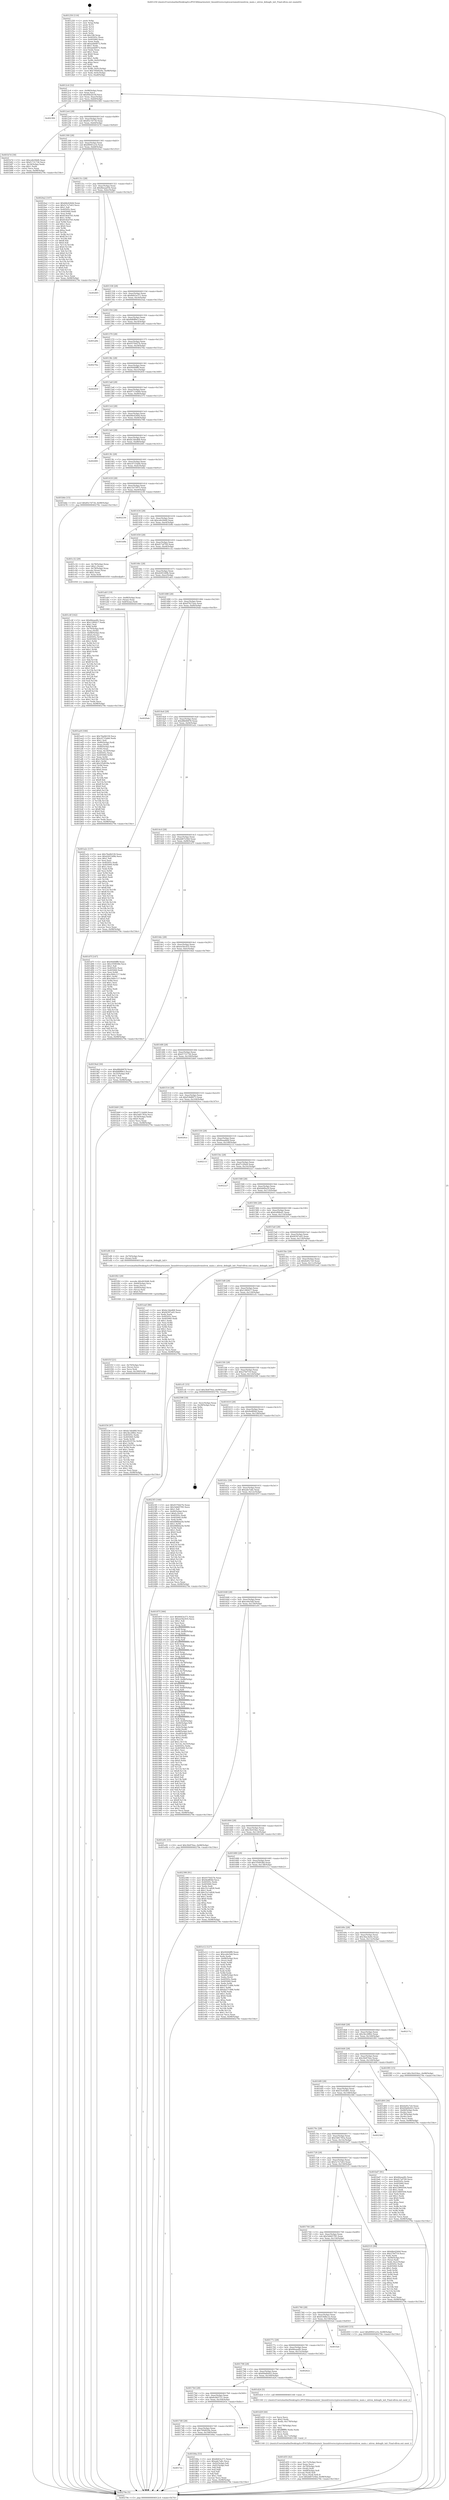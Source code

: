 digraph "0x401250" {
  label = "0x401250 (/mnt/c/Users/mathe/Desktop/tcc/POCII/binaries/extr_linuxdriverscryptocaviumnitroxnitrox_main.c_nitrox_debugfs_init_Final-ollvm.out::main(0))"
  labelloc = "t"
  node[shape=record]

  Entry [label="",width=0.3,height=0.3,shape=circle,fillcolor=black,style=filled]
  "0x4012c4" [label="{
     0x4012c4 [32]\l
     | [instrs]\l
     &nbsp;&nbsp;0x4012c4 \<+6\>: mov -0x98(%rbp),%eax\l
     &nbsp;&nbsp;0x4012ca \<+2\>: mov %eax,%ecx\l
     &nbsp;&nbsp;0x4012cc \<+6\>: sub $0x8462b16f,%ecx\l
     &nbsp;&nbsp;0x4012d2 \<+6\>: mov %eax,-0xac(%rbp)\l
     &nbsp;&nbsp;0x4012d8 \<+6\>: mov %ecx,-0xb0(%rbp)\l
     &nbsp;&nbsp;0x4012de \<+6\>: je 0000000000402384 \<main+0x1134\>\l
  }"]
  "0x402384" [label="{
     0x402384\l
  }", style=dashed]
  "0x4012e4" [label="{
     0x4012e4 [28]\l
     | [instrs]\l
     &nbsp;&nbsp;0x4012e4 \<+5\>: jmp 00000000004012e9 \<main+0x99\>\l
     &nbsp;&nbsp;0x4012e9 \<+6\>: mov -0xac(%rbp),%eax\l
     &nbsp;&nbsp;0x4012ef \<+5\>: sub $0x85c7d734,%eax\l
     &nbsp;&nbsp;0x4012f4 \<+6\>: mov %eax,-0xb4(%rbp)\l
     &nbsp;&nbsp;0x4012fa \<+6\>: je 0000000000401b7d \<main+0x92d\>\l
  }"]
  Exit [label="",width=0.3,height=0.3,shape=circle,fillcolor=black,style=filled,peripheries=2]
  "0x401b7d" [label="{
     0x401b7d [30]\l
     | [instrs]\l
     &nbsp;&nbsp;0x401b7d \<+5\>: mov $0xce6c94d0,%eax\l
     &nbsp;&nbsp;0x401b82 \<+5\>: mov $0xf1731736,%ecx\l
     &nbsp;&nbsp;0x401b87 \<+3\>: mov -0x34(%rbp),%edx\l
     &nbsp;&nbsp;0x401b8a \<+3\>: cmp $0x1,%edx\l
     &nbsp;&nbsp;0x401b8d \<+3\>: cmovl %ecx,%eax\l
     &nbsp;&nbsp;0x401b90 \<+6\>: mov %eax,-0x98(%rbp)\l
     &nbsp;&nbsp;0x401b96 \<+5\>: jmp 000000000040279e \<main+0x154e\>\l
  }"]
  "0x401300" [label="{
     0x401300 [28]\l
     | [instrs]\l
     &nbsp;&nbsp;0x401300 \<+5\>: jmp 0000000000401305 \<main+0xb5\>\l
     &nbsp;&nbsp;0x401305 \<+6\>: mov -0xac(%rbp),%eax\l
     &nbsp;&nbsp;0x40130b \<+5\>: sub $0x89941a1b,%eax\l
     &nbsp;&nbsp;0x401310 \<+6\>: mov %eax,-0xb8(%rbp)\l
     &nbsp;&nbsp;0x401316 \<+6\>: je 00000000004024a2 \<main+0x1252\>\l
  }"]
  "0x401f34" [label="{
     0x401f34 [97]\l
     | [instrs]\l
     &nbsp;&nbsp;0x401f34 \<+5\>: mov $0xbc3ded68,%eax\l
     &nbsp;&nbsp;0x401f39 \<+5\>: mov $0x3bc28fb2,%esi\l
     &nbsp;&nbsp;0x401f3e \<+7\>: mov 0x40505c,%edx\l
     &nbsp;&nbsp;0x401f45 \<+8\>: mov 0x405060,%r8d\l
     &nbsp;&nbsp;0x401f4d \<+3\>: mov %edx,%r9d\l
     &nbsp;&nbsp;0x401f50 \<+7\>: add $0x291f570c,%r9d\l
     &nbsp;&nbsp;0x401f57 \<+4\>: sub $0x1,%r9d\l
     &nbsp;&nbsp;0x401f5b \<+7\>: sub $0x291f570c,%r9d\l
     &nbsp;&nbsp;0x401f62 \<+4\>: imul %r9d,%edx\l
     &nbsp;&nbsp;0x401f66 \<+3\>: and $0x1,%edx\l
     &nbsp;&nbsp;0x401f69 \<+3\>: cmp $0x0,%edx\l
     &nbsp;&nbsp;0x401f6c \<+4\>: sete %r10b\l
     &nbsp;&nbsp;0x401f70 \<+4\>: cmp $0xa,%r8d\l
     &nbsp;&nbsp;0x401f74 \<+4\>: setl %r11b\l
     &nbsp;&nbsp;0x401f78 \<+3\>: mov %r10b,%bl\l
     &nbsp;&nbsp;0x401f7b \<+3\>: and %r11b,%bl\l
     &nbsp;&nbsp;0x401f7e \<+3\>: xor %r11b,%r10b\l
     &nbsp;&nbsp;0x401f81 \<+3\>: or %r10b,%bl\l
     &nbsp;&nbsp;0x401f84 \<+3\>: test $0x1,%bl\l
     &nbsp;&nbsp;0x401f87 \<+3\>: cmovne %esi,%eax\l
     &nbsp;&nbsp;0x401f8a \<+6\>: mov %eax,-0x98(%rbp)\l
     &nbsp;&nbsp;0x401f90 \<+5\>: jmp 000000000040279e \<main+0x154e\>\l
  }"]
  "0x4024a2" [label="{
     0x4024a2 [147]\l
     | [instrs]\l
     &nbsp;&nbsp;0x4024a2 \<+5\>: mov $0xb8e42b0d,%eax\l
     &nbsp;&nbsp;0x4024a7 \<+5\>: mov $0x5c7e7e63,%ecx\l
     &nbsp;&nbsp;0x4024ac \<+2\>: mov $0x1,%dl\l
     &nbsp;&nbsp;0x4024ae \<+7\>: mov 0x40505c,%esi\l
     &nbsp;&nbsp;0x4024b5 \<+7\>: mov 0x405060,%edi\l
     &nbsp;&nbsp;0x4024bc \<+3\>: mov %esi,%r8d\l
     &nbsp;&nbsp;0x4024bf \<+7\>: add $0x818ed765,%r8d\l
     &nbsp;&nbsp;0x4024c6 \<+4\>: sub $0x1,%r8d\l
     &nbsp;&nbsp;0x4024ca \<+7\>: sub $0x818ed765,%r8d\l
     &nbsp;&nbsp;0x4024d1 \<+4\>: imul %r8d,%esi\l
     &nbsp;&nbsp;0x4024d5 \<+3\>: and $0x1,%esi\l
     &nbsp;&nbsp;0x4024d8 \<+3\>: cmp $0x0,%esi\l
     &nbsp;&nbsp;0x4024db \<+4\>: sete %r9b\l
     &nbsp;&nbsp;0x4024df \<+3\>: cmp $0xa,%edi\l
     &nbsp;&nbsp;0x4024e2 \<+4\>: setl %r10b\l
     &nbsp;&nbsp;0x4024e6 \<+3\>: mov %r9b,%r11b\l
     &nbsp;&nbsp;0x4024e9 \<+4\>: xor $0xff,%r11b\l
     &nbsp;&nbsp;0x4024ed \<+3\>: mov %r10b,%bl\l
     &nbsp;&nbsp;0x4024f0 \<+3\>: xor $0xff,%bl\l
     &nbsp;&nbsp;0x4024f3 \<+3\>: xor $0x0,%dl\l
     &nbsp;&nbsp;0x4024f6 \<+3\>: mov %r11b,%r14b\l
     &nbsp;&nbsp;0x4024f9 \<+4\>: and $0x0,%r14b\l
     &nbsp;&nbsp;0x4024fd \<+3\>: and %dl,%r9b\l
     &nbsp;&nbsp;0x402500 \<+3\>: mov %bl,%r15b\l
     &nbsp;&nbsp;0x402503 \<+4\>: and $0x0,%r15b\l
     &nbsp;&nbsp;0x402507 \<+3\>: and %dl,%r10b\l
     &nbsp;&nbsp;0x40250a \<+3\>: or %r9b,%r14b\l
     &nbsp;&nbsp;0x40250d \<+3\>: or %r10b,%r15b\l
     &nbsp;&nbsp;0x402510 \<+3\>: xor %r15b,%r14b\l
     &nbsp;&nbsp;0x402513 \<+3\>: or %bl,%r11b\l
     &nbsp;&nbsp;0x402516 \<+4\>: xor $0xff,%r11b\l
     &nbsp;&nbsp;0x40251a \<+3\>: or $0x0,%dl\l
     &nbsp;&nbsp;0x40251d \<+3\>: and %dl,%r11b\l
     &nbsp;&nbsp;0x402520 \<+3\>: or %r11b,%r14b\l
     &nbsp;&nbsp;0x402523 \<+4\>: test $0x1,%r14b\l
     &nbsp;&nbsp;0x402527 \<+3\>: cmovne %ecx,%eax\l
     &nbsp;&nbsp;0x40252a \<+6\>: mov %eax,-0x98(%rbp)\l
     &nbsp;&nbsp;0x402530 \<+5\>: jmp 000000000040279e \<main+0x154e\>\l
  }"]
  "0x40131c" [label="{
     0x40131c [28]\l
     | [instrs]\l
     &nbsp;&nbsp;0x40131c \<+5\>: jmp 0000000000401321 \<main+0xd1\>\l
     &nbsp;&nbsp;0x401321 \<+6\>: mov -0xac(%rbp),%eax\l
     &nbsp;&nbsp;0x401327 \<+5\>: sub $0x8beaa05b,%eax\l
     &nbsp;&nbsp;0x40132c \<+6\>: mov %eax,-0xbc(%rbp)\l
     &nbsp;&nbsp;0x401332 \<+6\>: je 00000000004026f3 \<main+0x14a3\>\l
  }"]
  "0x401f1f" [label="{
     0x401f1f [21]\l
     | [instrs]\l
     &nbsp;&nbsp;0x401f1f \<+4\>: mov -0x70(%rbp),%rcx\l
     &nbsp;&nbsp;0x401f23 \<+3\>: mov (%rcx),%rcx\l
     &nbsp;&nbsp;0x401f26 \<+3\>: mov %rcx,%rdi\l
     &nbsp;&nbsp;0x401f29 \<+6\>: mov %eax,-0x180(%rbp)\l
     &nbsp;&nbsp;0x401f2f \<+5\>: call 0000000000401030 \<free@plt\>\l
     | [calls]\l
     &nbsp;&nbsp;0x401030 \{1\} (unknown)\l
  }"]
  "0x4026f3" [label="{
     0x4026f3\l
  }", style=dashed]
  "0x401338" [label="{
     0x401338 [28]\l
     | [instrs]\l
     &nbsp;&nbsp;0x401338 \<+5\>: jmp 000000000040133d \<main+0xed\>\l
     &nbsp;&nbsp;0x40133d \<+6\>: mov -0xac(%rbp),%eax\l
     &nbsp;&nbsp;0x401343 \<+5\>: sub $0x8d43a371,%eax\l
     &nbsp;&nbsp;0x401348 \<+6\>: mov %eax,-0xc0(%rbp)\l
     &nbsp;&nbsp;0x40134e \<+6\>: je 00000000004025aa \<main+0x135a\>\l
  }"]
  "0x401f02" [label="{
     0x401f02 [29]\l
     | [instrs]\l
     &nbsp;&nbsp;0x401f02 \<+10\>: movabs $0x4030d6,%rdi\l
     &nbsp;&nbsp;0x401f0c \<+4\>: mov -0x60(%rbp),%rcx\l
     &nbsp;&nbsp;0x401f10 \<+2\>: mov %eax,(%rcx)\l
     &nbsp;&nbsp;0x401f12 \<+4\>: mov -0x60(%rbp),%rcx\l
     &nbsp;&nbsp;0x401f16 \<+2\>: mov (%rcx),%esi\l
     &nbsp;&nbsp;0x401f18 \<+2\>: mov $0x0,%al\l
     &nbsp;&nbsp;0x401f1a \<+5\>: call 0000000000401040 \<printf@plt\>\l
     | [calls]\l
     &nbsp;&nbsp;0x401040 \{1\} (unknown)\l
  }"]
  "0x4025aa" [label="{
     0x4025aa\l
  }", style=dashed]
  "0x401354" [label="{
     0x401354 [28]\l
     | [instrs]\l
     &nbsp;&nbsp;0x401354 \<+5\>: jmp 0000000000401359 \<main+0x109\>\l
     &nbsp;&nbsp;0x401359 \<+6\>: mov -0xac(%rbp),%eax\l
     &nbsp;&nbsp;0x40135f \<+5\>: sub $0x8d6ff9e3,%eax\l
     &nbsp;&nbsp;0x401364 \<+6\>: mov %eax,-0xc4(%rbp)\l
     &nbsp;&nbsp;0x40136a \<+6\>: je 0000000000401a0b \<main+0x7bb\>\l
  }"]
  "0x401d55" [label="{
     0x401d55 [42]\l
     | [instrs]\l
     &nbsp;&nbsp;0x401d55 \<+6\>: mov -0x17c(%rbp),%ecx\l
     &nbsp;&nbsp;0x401d5b \<+3\>: imul %eax,%ecx\l
     &nbsp;&nbsp;0x401d5e \<+4\>: mov -0x70(%rbp),%rdi\l
     &nbsp;&nbsp;0x401d62 \<+3\>: mov (%rdi),%rdi\l
     &nbsp;&nbsp;0x401d65 \<+4\>: mov -0x68(%rbp),%r8\l
     &nbsp;&nbsp;0x401d69 \<+3\>: movslq (%r8),%r8\l
     &nbsp;&nbsp;0x401d6c \<+4\>: mov %ecx,(%rdi,%r8,4)\l
     &nbsp;&nbsp;0x401d70 \<+10\>: movl $0xdd07e56d,-0x98(%rbp)\l
     &nbsp;&nbsp;0x401d7a \<+5\>: jmp 000000000040279e \<main+0x154e\>\l
  }"]
  "0x401a0b" [label="{
     0x401a0b\l
  }", style=dashed]
  "0x401370" [label="{
     0x401370 [28]\l
     | [instrs]\l
     &nbsp;&nbsp;0x401370 \<+5\>: jmp 0000000000401375 \<main+0x125\>\l
     &nbsp;&nbsp;0x401375 \<+6\>: mov -0xac(%rbp),%eax\l
     &nbsp;&nbsp;0x40137b \<+5\>: sub $0x9370d27b,%eax\l
     &nbsp;&nbsp;0x401380 \<+6\>: mov %eax,-0xc8(%rbp)\l
     &nbsp;&nbsp;0x401386 \<+6\>: je 000000000040276a \<main+0x151a\>\l
  }"]
  "0x401d29" [label="{
     0x401d29 [44]\l
     | [instrs]\l
     &nbsp;&nbsp;0x401d29 \<+2\>: xor %ecx,%ecx\l
     &nbsp;&nbsp;0x401d2b \<+5\>: mov $0x2,%edx\l
     &nbsp;&nbsp;0x401d30 \<+6\>: mov %edx,-0x178(%rbp)\l
     &nbsp;&nbsp;0x401d36 \<+1\>: cltd\l
     &nbsp;&nbsp;0x401d37 \<+6\>: mov -0x178(%rbp),%esi\l
     &nbsp;&nbsp;0x401d3d \<+2\>: idiv %esi\l
     &nbsp;&nbsp;0x401d3f \<+6\>: imul $0xfffffffe,%edx,%edx\l
     &nbsp;&nbsp;0x401d45 \<+3\>: sub $0x1,%ecx\l
     &nbsp;&nbsp;0x401d48 \<+2\>: sub %ecx,%edx\l
     &nbsp;&nbsp;0x401d4a \<+6\>: mov %edx,-0x17c(%rbp)\l
     &nbsp;&nbsp;0x401d50 \<+5\>: call 0000000000401160 \<next_i\>\l
     | [calls]\l
     &nbsp;&nbsp;0x401160 \{1\} (/mnt/c/Users/mathe/Desktop/tcc/POCII/binaries/extr_linuxdriverscryptocaviumnitroxnitrox_main.c_nitrox_debugfs_init_Final-ollvm.out::next_i)\l
  }"]
  "0x40276a" [label="{
     0x40276a\l
  }", style=dashed]
  "0x40138c" [label="{
     0x40138c [28]\l
     | [instrs]\l
     &nbsp;&nbsp;0x40138c \<+5\>: jmp 0000000000401391 \<main+0x141\>\l
     &nbsp;&nbsp;0x401391 \<+6\>: mov -0xac(%rbp),%eax\l
     &nbsp;&nbsp;0x401397 \<+5\>: sub $0x944fdff8,%eax\l
     &nbsp;&nbsp;0x40139c \<+6\>: mov %eax,-0xcc(%rbp)\l
     &nbsp;&nbsp;0x4013a2 \<+6\>: je 000000000040265f \<main+0x140f\>\l
  }"]
  "0x401c4f" [label="{
     0x401c4f [162]\l
     | [instrs]\l
     &nbsp;&nbsp;0x401c4f \<+5\>: mov $0x66eaa4fc,%ecx\l
     &nbsp;&nbsp;0x401c54 \<+5\>: mov $0x1280417,%edx\l
     &nbsp;&nbsp;0x401c59 \<+3\>: mov $0x1,%sil\l
     &nbsp;&nbsp;0x401c5c \<+3\>: xor %r8d,%r8d\l
     &nbsp;&nbsp;0x401c5f \<+4\>: mov -0x70(%rbp),%rdi\l
     &nbsp;&nbsp;0x401c63 \<+3\>: mov %rax,(%rdi)\l
     &nbsp;&nbsp;0x401c66 \<+4\>: mov -0x68(%rbp),%rax\l
     &nbsp;&nbsp;0x401c6a \<+6\>: movl $0x0,(%rax)\l
     &nbsp;&nbsp;0x401c70 \<+8\>: mov 0x40505c,%r9d\l
     &nbsp;&nbsp;0x401c78 \<+8\>: mov 0x405060,%r10d\l
     &nbsp;&nbsp;0x401c80 \<+4\>: sub $0x1,%r8d\l
     &nbsp;&nbsp;0x401c84 \<+3\>: mov %r9d,%r11d\l
     &nbsp;&nbsp;0x401c87 \<+3\>: add %r8d,%r11d\l
     &nbsp;&nbsp;0x401c8a \<+4\>: imul %r11d,%r9d\l
     &nbsp;&nbsp;0x401c8e \<+4\>: and $0x1,%r9d\l
     &nbsp;&nbsp;0x401c92 \<+4\>: cmp $0x0,%r9d\l
     &nbsp;&nbsp;0x401c96 \<+3\>: sete %bl\l
     &nbsp;&nbsp;0x401c99 \<+4\>: cmp $0xa,%r10d\l
     &nbsp;&nbsp;0x401c9d \<+4\>: setl %r14b\l
     &nbsp;&nbsp;0x401ca1 \<+3\>: mov %bl,%r15b\l
     &nbsp;&nbsp;0x401ca4 \<+4\>: xor $0xff,%r15b\l
     &nbsp;&nbsp;0x401ca8 \<+3\>: mov %r14b,%r12b\l
     &nbsp;&nbsp;0x401cab \<+4\>: xor $0xff,%r12b\l
     &nbsp;&nbsp;0x401caf \<+4\>: xor $0x1,%sil\l
     &nbsp;&nbsp;0x401cb3 \<+3\>: mov %r15b,%r13b\l
     &nbsp;&nbsp;0x401cb6 \<+4\>: and $0xff,%r13b\l
     &nbsp;&nbsp;0x401cba \<+3\>: and %sil,%bl\l
     &nbsp;&nbsp;0x401cbd \<+3\>: mov %r12b,%al\l
     &nbsp;&nbsp;0x401cc0 \<+2\>: and $0xff,%al\l
     &nbsp;&nbsp;0x401cc2 \<+3\>: and %sil,%r14b\l
     &nbsp;&nbsp;0x401cc5 \<+3\>: or %bl,%r13b\l
     &nbsp;&nbsp;0x401cc8 \<+3\>: or %r14b,%al\l
     &nbsp;&nbsp;0x401ccb \<+3\>: xor %al,%r13b\l
     &nbsp;&nbsp;0x401cce \<+3\>: or %r12b,%r15b\l
     &nbsp;&nbsp;0x401cd1 \<+4\>: xor $0xff,%r15b\l
     &nbsp;&nbsp;0x401cd5 \<+4\>: or $0x1,%sil\l
     &nbsp;&nbsp;0x401cd9 \<+3\>: and %sil,%r15b\l
     &nbsp;&nbsp;0x401cdc \<+3\>: or %r15b,%r13b\l
     &nbsp;&nbsp;0x401cdf \<+4\>: test $0x1,%r13b\l
     &nbsp;&nbsp;0x401ce3 \<+3\>: cmovne %edx,%ecx\l
     &nbsp;&nbsp;0x401ce6 \<+6\>: mov %ecx,-0x98(%rbp)\l
     &nbsp;&nbsp;0x401cec \<+5\>: jmp 000000000040279e \<main+0x154e\>\l
  }"]
  "0x40265f" [label="{
     0x40265f\l
  }", style=dashed]
  "0x4013a8" [label="{
     0x4013a8 [28]\l
     | [instrs]\l
     &nbsp;&nbsp;0x4013a8 \<+5\>: jmp 00000000004013ad \<main+0x15d\>\l
     &nbsp;&nbsp;0x4013ad \<+6\>: mov -0xac(%rbp),%eax\l
     &nbsp;&nbsp;0x4013b3 \<+5\>: sub $0x97114d49,%eax\l
     &nbsp;&nbsp;0x4013b8 \<+6\>: mov %eax,-0xd0(%rbp)\l
     &nbsp;&nbsp;0x4013be \<+6\>: je 0000000000402375 \<main+0x1125\>\l
  }"]
  "0x401ac8" [label="{
     0x401ac8 [166]\l
     | [instrs]\l
     &nbsp;&nbsp;0x401ac8 \<+5\>: mov $0x76a0b539,%ecx\l
     &nbsp;&nbsp;0x401acd \<+5\>: mov $0xc0733ab6,%edx\l
     &nbsp;&nbsp;0x401ad2 \<+3\>: mov $0x1,%sil\l
     &nbsp;&nbsp;0x401ad5 \<+4\>: mov -0x80(%rbp),%rdi\l
     &nbsp;&nbsp;0x401ad9 \<+2\>: mov %eax,(%rdi)\l
     &nbsp;&nbsp;0x401adb \<+4\>: mov -0x80(%rbp),%rdi\l
     &nbsp;&nbsp;0x401adf \<+2\>: mov (%rdi),%eax\l
     &nbsp;&nbsp;0x401ae1 \<+3\>: mov %eax,-0x34(%rbp)\l
     &nbsp;&nbsp;0x401ae4 \<+7\>: mov 0x40505c,%eax\l
     &nbsp;&nbsp;0x401aeb \<+8\>: mov 0x405060,%r8d\l
     &nbsp;&nbsp;0x401af3 \<+3\>: mov %eax,%r9d\l
     &nbsp;&nbsp;0x401af6 \<+7\>: sub $0x1f5d939e,%r9d\l
     &nbsp;&nbsp;0x401afd \<+4\>: sub $0x1,%r9d\l
     &nbsp;&nbsp;0x401b01 \<+7\>: add $0x1f5d939e,%r9d\l
     &nbsp;&nbsp;0x401b08 \<+4\>: imul %r9d,%eax\l
     &nbsp;&nbsp;0x401b0c \<+3\>: and $0x1,%eax\l
     &nbsp;&nbsp;0x401b0f \<+3\>: cmp $0x0,%eax\l
     &nbsp;&nbsp;0x401b12 \<+4\>: sete %r10b\l
     &nbsp;&nbsp;0x401b16 \<+4\>: cmp $0xa,%r8d\l
     &nbsp;&nbsp;0x401b1a \<+4\>: setl %r11b\l
     &nbsp;&nbsp;0x401b1e \<+3\>: mov %r10b,%bl\l
     &nbsp;&nbsp;0x401b21 \<+3\>: xor $0xff,%bl\l
     &nbsp;&nbsp;0x401b24 \<+3\>: mov %r11b,%r14b\l
     &nbsp;&nbsp;0x401b27 \<+4\>: xor $0xff,%r14b\l
     &nbsp;&nbsp;0x401b2b \<+4\>: xor $0x0,%sil\l
     &nbsp;&nbsp;0x401b2f \<+3\>: mov %bl,%r15b\l
     &nbsp;&nbsp;0x401b32 \<+4\>: and $0x0,%r15b\l
     &nbsp;&nbsp;0x401b36 \<+3\>: and %sil,%r10b\l
     &nbsp;&nbsp;0x401b39 \<+3\>: mov %r14b,%r12b\l
     &nbsp;&nbsp;0x401b3c \<+4\>: and $0x0,%r12b\l
     &nbsp;&nbsp;0x401b40 \<+3\>: and %sil,%r11b\l
     &nbsp;&nbsp;0x401b43 \<+3\>: or %r10b,%r15b\l
     &nbsp;&nbsp;0x401b46 \<+3\>: or %r11b,%r12b\l
     &nbsp;&nbsp;0x401b49 \<+3\>: xor %r12b,%r15b\l
     &nbsp;&nbsp;0x401b4c \<+3\>: or %r14b,%bl\l
     &nbsp;&nbsp;0x401b4f \<+3\>: xor $0xff,%bl\l
     &nbsp;&nbsp;0x401b52 \<+4\>: or $0x0,%sil\l
     &nbsp;&nbsp;0x401b56 \<+3\>: and %sil,%bl\l
     &nbsp;&nbsp;0x401b59 \<+3\>: or %bl,%r15b\l
     &nbsp;&nbsp;0x401b5c \<+4\>: test $0x1,%r15b\l
     &nbsp;&nbsp;0x401b60 \<+3\>: cmovne %edx,%ecx\l
     &nbsp;&nbsp;0x401b63 \<+6\>: mov %ecx,-0x98(%rbp)\l
     &nbsp;&nbsp;0x401b69 \<+5\>: jmp 000000000040279e \<main+0x154e\>\l
  }"]
  "0x402375" [label="{
     0x402375\l
  }", style=dashed]
  "0x4013c4" [label="{
     0x4013c4 [28]\l
     | [instrs]\l
     &nbsp;&nbsp;0x4013c4 \<+5\>: jmp 00000000004013c9 \<main+0x179\>\l
     &nbsp;&nbsp;0x4013c9 \<+6\>: mov -0xac(%rbp),%eax\l
     &nbsp;&nbsp;0x4013cf \<+5\>: sub $0xb8e42b0d,%eax\l
     &nbsp;&nbsp;0x4013d4 \<+6\>: mov %eax,-0xd4(%rbp)\l
     &nbsp;&nbsp;0x4013da \<+6\>: je 0000000000402786 \<main+0x1536\>\l
  }"]
  "0x401250" [label="{
     0x401250 [116]\l
     | [instrs]\l
     &nbsp;&nbsp;0x401250 \<+1\>: push %rbp\l
     &nbsp;&nbsp;0x401251 \<+3\>: mov %rsp,%rbp\l
     &nbsp;&nbsp;0x401254 \<+2\>: push %r15\l
     &nbsp;&nbsp;0x401256 \<+2\>: push %r14\l
     &nbsp;&nbsp;0x401258 \<+2\>: push %r13\l
     &nbsp;&nbsp;0x40125a \<+2\>: push %r12\l
     &nbsp;&nbsp;0x40125c \<+1\>: push %rbx\l
     &nbsp;&nbsp;0x40125d \<+7\>: sub $0x198,%rsp\l
     &nbsp;&nbsp;0x401264 \<+7\>: mov 0x40505c,%eax\l
     &nbsp;&nbsp;0x40126b \<+7\>: mov 0x405060,%ecx\l
     &nbsp;&nbsp;0x401272 \<+2\>: mov %eax,%edx\l
     &nbsp;&nbsp;0x401274 \<+6\>: add $0xaebbf072,%edx\l
     &nbsp;&nbsp;0x40127a \<+3\>: sub $0x1,%edx\l
     &nbsp;&nbsp;0x40127d \<+6\>: sub $0xaebbf072,%edx\l
     &nbsp;&nbsp;0x401283 \<+3\>: imul %edx,%eax\l
     &nbsp;&nbsp;0x401286 \<+3\>: and $0x1,%eax\l
     &nbsp;&nbsp;0x401289 \<+3\>: cmp $0x0,%eax\l
     &nbsp;&nbsp;0x40128c \<+4\>: sete %r8b\l
     &nbsp;&nbsp;0x401290 \<+4\>: and $0x1,%r8b\l
     &nbsp;&nbsp;0x401294 \<+7\>: mov %r8b,-0x92(%rbp)\l
     &nbsp;&nbsp;0x40129b \<+3\>: cmp $0xa,%ecx\l
     &nbsp;&nbsp;0x40129e \<+4\>: setl %r8b\l
     &nbsp;&nbsp;0x4012a2 \<+4\>: and $0x1,%r8b\l
     &nbsp;&nbsp;0x4012a6 \<+7\>: mov %r8b,-0x91(%rbp)\l
     &nbsp;&nbsp;0x4012ad \<+10\>: movl $0x700d029e,-0x98(%rbp)\l
     &nbsp;&nbsp;0x4012b7 \<+6\>: mov %edi,-0x9c(%rbp)\l
     &nbsp;&nbsp;0x4012bd \<+7\>: mov %rsi,-0xa8(%rbp)\l
  }"]
  "0x402786" [label="{
     0x402786\l
  }", style=dashed]
  "0x4013e0" [label="{
     0x4013e0 [28]\l
     | [instrs]\l
     &nbsp;&nbsp;0x4013e0 \<+5\>: jmp 00000000004013e5 \<main+0x195\>\l
     &nbsp;&nbsp;0x4013e5 \<+6\>: mov -0xac(%rbp),%eax\l
     &nbsp;&nbsp;0x4013eb \<+5\>: sub $0xbc3ded68,%eax\l
     &nbsp;&nbsp;0x4013f0 \<+6\>: mov %eax,-0xd8(%rbp)\l
     &nbsp;&nbsp;0x4013f6 \<+6\>: je 0000000000402681 \<main+0x1431\>\l
  }"]
  "0x40279e" [label="{
     0x40279e [5]\l
     | [instrs]\l
     &nbsp;&nbsp;0x40279e \<+5\>: jmp 00000000004012c4 \<main+0x74\>\l
  }"]
  "0x402681" [label="{
     0x402681\l
  }", style=dashed]
  "0x4013fc" [label="{
     0x4013fc [28]\l
     | [instrs]\l
     &nbsp;&nbsp;0x4013fc \<+5\>: jmp 0000000000401401 \<main+0x1b1\>\l
     &nbsp;&nbsp;0x401401 \<+6\>: mov -0xac(%rbp),%eax\l
     &nbsp;&nbsp;0x401407 \<+5\>: sub $0xc0733ab6,%eax\l
     &nbsp;&nbsp;0x40140c \<+6\>: mov %eax,-0xdc(%rbp)\l
     &nbsp;&nbsp;0x401412 \<+6\>: je 0000000000401b6e \<main+0x91e\>\l
  }"]
  "0x4017ec" [label="{
     0x4017ec\l
  }", style=dashed]
  "0x401b6e" [label="{
     0x401b6e [15]\l
     | [instrs]\l
     &nbsp;&nbsp;0x401b6e \<+10\>: movl $0x85c7d734,-0x98(%rbp)\l
     &nbsp;&nbsp;0x401b78 \<+5\>: jmp 000000000040279e \<main+0x154e\>\l
  }"]
  "0x401418" [label="{
     0x401418 [28]\l
     | [instrs]\l
     &nbsp;&nbsp;0x401418 \<+5\>: jmp 000000000040141d \<main+0x1cd\>\l
     &nbsp;&nbsp;0x40141d \<+6\>: mov -0xac(%rbp),%eax\l
     &nbsp;&nbsp;0x401423 \<+5\>: sub $0xc1b73975,%eax\l
     &nbsp;&nbsp;0x401428 \<+6\>: mov %eax,-0xe0(%rbp)\l
     &nbsp;&nbsp;0x40142e \<+6\>: je 0000000000402236 \<main+0xfe6\>\l
  }"]
  "0x40184a" [label="{
     0x40184a [53]\l
     | [instrs]\l
     &nbsp;&nbsp;0x40184a \<+5\>: mov $0x8d43a371,%eax\l
     &nbsp;&nbsp;0x40184f \<+5\>: mov $0xade7a8c,%ecx\l
     &nbsp;&nbsp;0x401854 \<+6\>: mov -0x92(%rbp),%dl\l
     &nbsp;&nbsp;0x40185a \<+7\>: mov -0x91(%rbp),%sil\l
     &nbsp;&nbsp;0x401861 \<+3\>: mov %dl,%dil\l
     &nbsp;&nbsp;0x401864 \<+3\>: and %sil,%dil\l
     &nbsp;&nbsp;0x401867 \<+3\>: xor %sil,%dl\l
     &nbsp;&nbsp;0x40186a \<+3\>: or %dl,%dil\l
     &nbsp;&nbsp;0x40186d \<+4\>: test $0x1,%dil\l
     &nbsp;&nbsp;0x401871 \<+3\>: cmovne %ecx,%eax\l
     &nbsp;&nbsp;0x401874 \<+6\>: mov %eax,-0x98(%rbp)\l
     &nbsp;&nbsp;0x40187a \<+5\>: jmp 000000000040279e \<main+0x154e\>\l
  }"]
  "0x402236" [label="{
     0x402236\l
  }", style=dashed]
  "0x401434" [label="{
     0x401434 [28]\l
     | [instrs]\l
     &nbsp;&nbsp;0x401434 \<+5\>: jmp 0000000000401439 \<main+0x1e9\>\l
     &nbsp;&nbsp;0x401439 \<+6\>: mov -0xac(%rbp),%eax\l
     &nbsp;&nbsp;0x40143f \<+5\>: sub $0xce6c94d0,%eax\l
     &nbsp;&nbsp;0x401444 \<+6\>: mov %eax,-0xe4(%rbp)\l
     &nbsp;&nbsp;0x40144a \<+6\>: je 0000000000401b9b \<main+0x94b\>\l
  }"]
  "0x4017d0" [label="{
     0x4017d0 [28]\l
     | [instrs]\l
     &nbsp;&nbsp;0x4017d0 \<+5\>: jmp 00000000004017d5 \<main+0x585\>\l
     &nbsp;&nbsp;0x4017d5 \<+6\>: mov -0xac(%rbp),%eax\l
     &nbsp;&nbsp;0x4017db \<+5\>: sub $0x700d029e,%eax\l
     &nbsp;&nbsp;0x4017e0 \<+6\>: mov %eax,-0x168(%rbp)\l
     &nbsp;&nbsp;0x4017e6 \<+6\>: je 000000000040184a \<main+0x5fa\>\l
  }"]
  "0x401b9b" [label="{
     0x401b9b\l
  }", style=dashed]
  "0x401450" [label="{
     0x401450 [28]\l
     | [instrs]\l
     &nbsp;&nbsp;0x401450 \<+5\>: jmp 0000000000401455 \<main+0x205\>\l
     &nbsp;&nbsp;0x401455 \<+6\>: mov -0xac(%rbp),%eax\l
     &nbsp;&nbsp;0x40145b \<+5\>: sub $0xd17af709,%eax\l
     &nbsp;&nbsp;0x401460 \<+6\>: mov %eax,-0xe8(%rbp)\l
     &nbsp;&nbsp;0x401466 \<+6\>: je 0000000000401c32 \<main+0x9e2\>\l
  }"]
  "0x40203c" [label="{
     0x40203c\l
  }", style=dashed]
  "0x401c32" [label="{
     0x401c32 [29]\l
     | [instrs]\l
     &nbsp;&nbsp;0x401c32 \<+4\>: mov -0x78(%rbp),%rax\l
     &nbsp;&nbsp;0x401c36 \<+6\>: movl $0x1,(%rax)\l
     &nbsp;&nbsp;0x401c3c \<+4\>: mov -0x78(%rbp),%rax\l
     &nbsp;&nbsp;0x401c40 \<+3\>: movslq (%rax),%rax\l
     &nbsp;&nbsp;0x401c43 \<+4\>: shl $0x2,%rax\l
     &nbsp;&nbsp;0x401c47 \<+3\>: mov %rax,%rdi\l
     &nbsp;&nbsp;0x401c4a \<+5\>: call 0000000000401050 \<malloc@plt\>\l
     | [calls]\l
     &nbsp;&nbsp;0x401050 \{1\} (unknown)\l
  }"]
  "0x40146c" [label="{
     0x40146c [28]\l
     | [instrs]\l
     &nbsp;&nbsp;0x40146c \<+5\>: jmp 0000000000401471 \<main+0x221\>\l
     &nbsp;&nbsp;0x401471 \<+6\>: mov -0xac(%rbp),%eax\l
     &nbsp;&nbsp;0x401477 \<+5\>: sub $0xd2653d9b,%eax\l
     &nbsp;&nbsp;0x40147c \<+6\>: mov %eax,-0xec(%rbp)\l
     &nbsp;&nbsp;0x401482 \<+6\>: je 0000000000401ab5 \<main+0x865\>\l
  }"]
  "0x4017b4" [label="{
     0x4017b4 [28]\l
     | [instrs]\l
     &nbsp;&nbsp;0x4017b4 \<+5\>: jmp 00000000004017b9 \<main+0x569\>\l
     &nbsp;&nbsp;0x4017b9 \<+6\>: mov -0xac(%rbp),%eax\l
     &nbsp;&nbsp;0x4017bf \<+5\>: sub $0x6cbb5721,%eax\l
     &nbsp;&nbsp;0x4017c4 \<+6\>: mov %eax,-0x164(%rbp)\l
     &nbsp;&nbsp;0x4017ca \<+6\>: je 000000000040203c \<main+0xdec\>\l
  }"]
  "0x401ab5" [label="{
     0x401ab5 [19]\l
     | [instrs]\l
     &nbsp;&nbsp;0x401ab5 \<+7\>: mov -0x88(%rbp),%rax\l
     &nbsp;&nbsp;0x401abc \<+3\>: mov (%rax),%rax\l
     &nbsp;&nbsp;0x401abf \<+4\>: mov 0x8(%rax),%rdi\l
     &nbsp;&nbsp;0x401ac3 \<+5\>: call 0000000000401060 \<atoi@plt\>\l
     | [calls]\l
     &nbsp;&nbsp;0x401060 \{1\} (unknown)\l
  }"]
  "0x401488" [label="{
     0x401488 [28]\l
     | [instrs]\l
     &nbsp;&nbsp;0x401488 \<+5\>: jmp 000000000040148d \<main+0x23d\>\l
     &nbsp;&nbsp;0x40148d \<+6\>: mov -0xac(%rbp),%eax\l
     &nbsp;&nbsp;0x401493 \<+5\>: sub $0xd7627eee,%eax\l
     &nbsp;&nbsp;0x401498 \<+6\>: mov %eax,-0xf0(%rbp)\l
     &nbsp;&nbsp;0x40149e \<+6\>: je 00000000004020ab \<main+0xe5b\>\l
  }"]
  "0x401d24" [label="{
     0x401d24 [5]\l
     | [instrs]\l
     &nbsp;&nbsp;0x401d24 \<+5\>: call 0000000000401160 \<next_i\>\l
     | [calls]\l
     &nbsp;&nbsp;0x401160 \{1\} (/mnt/c/Users/mathe/Desktop/tcc/POCII/binaries/extr_linuxdriverscryptocaviumnitroxnitrox_main.c_nitrox_debugfs_init_Final-ollvm.out::next_i)\l
  }"]
  "0x4020ab" [label="{
     0x4020ab\l
  }", style=dashed]
  "0x4014a4" [label="{
     0x4014a4 [28]\l
     | [instrs]\l
     &nbsp;&nbsp;0x4014a4 \<+5\>: jmp 00000000004014a9 \<main+0x259\>\l
     &nbsp;&nbsp;0x4014a9 \<+6\>: mov -0xac(%rbp),%eax\l
     &nbsp;&nbsp;0x4014af \<+5\>: sub $0xd8b06878,%eax\l
     &nbsp;&nbsp;0x4014b4 \<+6\>: mov %eax,-0xf4(%rbp)\l
     &nbsp;&nbsp;0x4014ba \<+6\>: je 0000000000401a2c \<main+0x7dc\>\l
  }"]
  "0x401798" [label="{
     0x401798 [28]\l
     | [instrs]\l
     &nbsp;&nbsp;0x401798 \<+5\>: jmp 000000000040179d \<main+0x54d\>\l
     &nbsp;&nbsp;0x40179d \<+6\>: mov -0xac(%rbp),%eax\l
     &nbsp;&nbsp;0x4017a3 \<+5\>: sub $0x69a6b443,%eax\l
     &nbsp;&nbsp;0x4017a8 \<+6\>: mov %eax,-0x160(%rbp)\l
     &nbsp;&nbsp;0x4017ae \<+6\>: je 0000000000401d24 \<main+0xad4\>\l
  }"]
  "0x401a2c" [label="{
     0x401a2c [137]\l
     | [instrs]\l
     &nbsp;&nbsp;0x401a2c \<+5\>: mov $0x76a0b539,%eax\l
     &nbsp;&nbsp;0x401a31 \<+5\>: mov $0xd2653d9b,%ecx\l
     &nbsp;&nbsp;0x401a36 \<+2\>: mov $0x1,%dl\l
     &nbsp;&nbsp;0x401a38 \<+2\>: xor %esi,%esi\l
     &nbsp;&nbsp;0x401a3a \<+7\>: mov 0x40505c,%edi\l
     &nbsp;&nbsp;0x401a41 \<+8\>: mov 0x405060,%r8d\l
     &nbsp;&nbsp;0x401a49 \<+3\>: sub $0x1,%esi\l
     &nbsp;&nbsp;0x401a4c \<+3\>: mov %edi,%r9d\l
     &nbsp;&nbsp;0x401a4f \<+3\>: add %esi,%r9d\l
     &nbsp;&nbsp;0x401a52 \<+4\>: imul %r9d,%edi\l
     &nbsp;&nbsp;0x401a56 \<+3\>: and $0x1,%edi\l
     &nbsp;&nbsp;0x401a59 \<+3\>: cmp $0x0,%edi\l
     &nbsp;&nbsp;0x401a5c \<+4\>: sete %r10b\l
     &nbsp;&nbsp;0x401a60 \<+4\>: cmp $0xa,%r8d\l
     &nbsp;&nbsp;0x401a64 \<+4\>: setl %r11b\l
     &nbsp;&nbsp;0x401a68 \<+3\>: mov %r10b,%bl\l
     &nbsp;&nbsp;0x401a6b \<+3\>: xor $0xff,%bl\l
     &nbsp;&nbsp;0x401a6e \<+3\>: mov %r11b,%r14b\l
     &nbsp;&nbsp;0x401a71 \<+4\>: xor $0xff,%r14b\l
     &nbsp;&nbsp;0x401a75 \<+3\>: xor $0x0,%dl\l
     &nbsp;&nbsp;0x401a78 \<+3\>: mov %bl,%r15b\l
     &nbsp;&nbsp;0x401a7b \<+4\>: and $0x0,%r15b\l
     &nbsp;&nbsp;0x401a7f \<+3\>: and %dl,%r10b\l
     &nbsp;&nbsp;0x401a82 \<+3\>: mov %r14b,%r12b\l
     &nbsp;&nbsp;0x401a85 \<+4\>: and $0x0,%r12b\l
     &nbsp;&nbsp;0x401a89 \<+3\>: and %dl,%r11b\l
     &nbsp;&nbsp;0x401a8c \<+3\>: or %r10b,%r15b\l
     &nbsp;&nbsp;0x401a8f \<+3\>: or %r11b,%r12b\l
     &nbsp;&nbsp;0x401a92 \<+3\>: xor %r12b,%r15b\l
     &nbsp;&nbsp;0x401a95 \<+3\>: or %r14b,%bl\l
     &nbsp;&nbsp;0x401a98 \<+3\>: xor $0xff,%bl\l
     &nbsp;&nbsp;0x401a9b \<+3\>: or $0x0,%dl\l
     &nbsp;&nbsp;0x401a9e \<+2\>: and %dl,%bl\l
     &nbsp;&nbsp;0x401aa0 \<+3\>: or %bl,%r15b\l
     &nbsp;&nbsp;0x401aa3 \<+4\>: test $0x1,%r15b\l
     &nbsp;&nbsp;0x401aa7 \<+3\>: cmovne %ecx,%eax\l
     &nbsp;&nbsp;0x401aaa \<+6\>: mov %eax,-0x98(%rbp)\l
     &nbsp;&nbsp;0x401ab0 \<+5\>: jmp 000000000040279e \<main+0x154e\>\l
  }"]
  "0x4014c0" [label="{
     0x4014c0 [28]\l
     | [instrs]\l
     &nbsp;&nbsp;0x4014c0 \<+5\>: jmp 00000000004014c5 \<main+0x275\>\l
     &nbsp;&nbsp;0x4014c5 \<+6\>: mov -0xac(%rbp),%eax\l
     &nbsp;&nbsp;0x4014cb \<+5\>: sub $0xdd07e56d,%eax\l
     &nbsp;&nbsp;0x4014d0 \<+6\>: mov %eax,-0xf8(%rbp)\l
     &nbsp;&nbsp;0x4014d6 \<+6\>: je 0000000000401d7f \<main+0xb2f\>\l
  }"]
  "0x402622" [label="{
     0x402622\l
  }", style=dashed]
  "0x401d7f" [label="{
     0x401d7f [147]\l
     | [instrs]\l
     &nbsp;&nbsp;0x401d7f \<+5\>: mov $0x944fdff8,%eax\l
     &nbsp;&nbsp;0x401d84 \<+5\>: mov $0x1f59938d,%ecx\l
     &nbsp;&nbsp;0x401d89 \<+2\>: mov $0x1,%dl\l
     &nbsp;&nbsp;0x401d8b \<+7\>: mov 0x40505c,%esi\l
     &nbsp;&nbsp;0x401d92 \<+7\>: mov 0x405060,%edi\l
     &nbsp;&nbsp;0x401d99 \<+3\>: mov %esi,%r8d\l
     &nbsp;&nbsp;0x401d9c \<+7\>: sub $0xc940c117,%r8d\l
     &nbsp;&nbsp;0x401da3 \<+4\>: sub $0x1,%r8d\l
     &nbsp;&nbsp;0x401da7 \<+7\>: add $0xc940c117,%r8d\l
     &nbsp;&nbsp;0x401dae \<+4\>: imul %r8d,%esi\l
     &nbsp;&nbsp;0x401db2 \<+3\>: and $0x1,%esi\l
     &nbsp;&nbsp;0x401db5 \<+3\>: cmp $0x0,%esi\l
     &nbsp;&nbsp;0x401db8 \<+4\>: sete %r9b\l
     &nbsp;&nbsp;0x401dbc \<+3\>: cmp $0xa,%edi\l
     &nbsp;&nbsp;0x401dbf \<+4\>: setl %r10b\l
     &nbsp;&nbsp;0x401dc3 \<+3\>: mov %r9b,%r11b\l
     &nbsp;&nbsp;0x401dc6 \<+4\>: xor $0xff,%r11b\l
     &nbsp;&nbsp;0x401dca \<+3\>: mov %r10b,%bl\l
     &nbsp;&nbsp;0x401dcd \<+3\>: xor $0xff,%bl\l
     &nbsp;&nbsp;0x401dd0 \<+3\>: xor $0x1,%dl\l
     &nbsp;&nbsp;0x401dd3 \<+3\>: mov %r11b,%r14b\l
     &nbsp;&nbsp;0x401dd6 \<+4\>: and $0xff,%r14b\l
     &nbsp;&nbsp;0x401dda \<+3\>: and %dl,%r9b\l
     &nbsp;&nbsp;0x401ddd \<+3\>: mov %bl,%r15b\l
     &nbsp;&nbsp;0x401de0 \<+4\>: and $0xff,%r15b\l
     &nbsp;&nbsp;0x401de4 \<+3\>: and %dl,%r10b\l
     &nbsp;&nbsp;0x401de7 \<+3\>: or %r9b,%r14b\l
     &nbsp;&nbsp;0x401dea \<+3\>: or %r10b,%r15b\l
     &nbsp;&nbsp;0x401ded \<+3\>: xor %r15b,%r14b\l
     &nbsp;&nbsp;0x401df0 \<+3\>: or %bl,%r11b\l
     &nbsp;&nbsp;0x401df3 \<+4\>: xor $0xff,%r11b\l
     &nbsp;&nbsp;0x401df7 \<+3\>: or $0x1,%dl\l
     &nbsp;&nbsp;0x401dfa \<+3\>: and %dl,%r11b\l
     &nbsp;&nbsp;0x401dfd \<+3\>: or %r11b,%r14b\l
     &nbsp;&nbsp;0x401e00 \<+4\>: test $0x1,%r14b\l
     &nbsp;&nbsp;0x401e04 \<+3\>: cmovne %ecx,%eax\l
     &nbsp;&nbsp;0x401e07 \<+6\>: mov %eax,-0x98(%rbp)\l
     &nbsp;&nbsp;0x401e0d \<+5\>: jmp 000000000040279e \<main+0x154e\>\l
  }"]
  "0x4014dc" [label="{
     0x4014dc [28]\l
     | [instrs]\l
     &nbsp;&nbsp;0x4014dc \<+5\>: jmp 00000000004014e1 \<main+0x291\>\l
     &nbsp;&nbsp;0x4014e1 \<+6\>: mov -0xac(%rbp),%eax\l
     &nbsp;&nbsp;0x4014e7 \<+5\>: sub $0xee5bc935,%eax\l
     &nbsp;&nbsp;0x4014ec \<+6\>: mov %eax,-0xfc(%rbp)\l
     &nbsp;&nbsp;0x4014f2 \<+6\>: je 00000000004019ed \<main+0x79d\>\l
  }"]
  "0x40177c" [label="{
     0x40177c [28]\l
     | [instrs]\l
     &nbsp;&nbsp;0x40177c \<+5\>: jmp 0000000000401781 \<main+0x531\>\l
     &nbsp;&nbsp;0x401781 \<+6\>: mov -0xac(%rbp),%eax\l
     &nbsp;&nbsp;0x401787 \<+5\>: sub $0x66eaa4fc,%eax\l
     &nbsp;&nbsp;0x40178c \<+6\>: mov %eax,-0x15c(%rbp)\l
     &nbsp;&nbsp;0x401792 \<+6\>: je 0000000000402622 \<main+0x13d2\>\l
  }"]
  "0x4019ed" [label="{
     0x4019ed [30]\l
     | [instrs]\l
     &nbsp;&nbsp;0x4019ed \<+5\>: mov $0xd8b06878,%eax\l
     &nbsp;&nbsp;0x4019f2 \<+5\>: mov $0x8d6ff9e3,%ecx\l
     &nbsp;&nbsp;0x4019f7 \<+3\>: mov -0x35(%rbp),%dl\l
     &nbsp;&nbsp;0x4019fa \<+3\>: test $0x1,%dl\l
     &nbsp;&nbsp;0x4019fd \<+3\>: cmovne %ecx,%eax\l
     &nbsp;&nbsp;0x401a00 \<+6\>: mov %eax,-0x98(%rbp)\l
     &nbsp;&nbsp;0x401a06 \<+5\>: jmp 000000000040279e \<main+0x154e\>\l
  }"]
  "0x4014f8" [label="{
     0x4014f8 [28]\l
     | [instrs]\l
     &nbsp;&nbsp;0x4014f8 \<+5\>: jmp 00000000004014fd \<main+0x2ad\>\l
     &nbsp;&nbsp;0x4014fd \<+6\>: mov -0xac(%rbp),%eax\l
     &nbsp;&nbsp;0x401503 \<+5\>: sub $0xf1731736,%eax\l
     &nbsp;&nbsp;0x401508 \<+6\>: mov %eax,-0x100(%rbp)\l
     &nbsp;&nbsp;0x40150e \<+6\>: je 0000000000401bb9 \<main+0x969\>\l
  }"]
  "0x401fa4" [label="{
     0x401fa4\l
  }", style=dashed]
  "0x401bb9" [label="{
     0x401bb9 [30]\l
     | [instrs]\l
     &nbsp;&nbsp;0x401bb9 \<+5\>: mov $0x97114d49,%eax\l
     &nbsp;&nbsp;0x401bbe \<+5\>: mov $0x5481783a,%ecx\l
     &nbsp;&nbsp;0x401bc3 \<+3\>: mov -0x34(%rbp),%edx\l
     &nbsp;&nbsp;0x401bc6 \<+3\>: cmp $0x0,%edx\l
     &nbsp;&nbsp;0x401bc9 \<+3\>: cmove %ecx,%eax\l
     &nbsp;&nbsp;0x401bcc \<+6\>: mov %eax,-0x98(%rbp)\l
     &nbsp;&nbsp;0x401bd2 \<+5\>: jmp 000000000040279e \<main+0x154e\>\l
  }"]
  "0x401514" [label="{
     0x401514 [28]\l
     | [instrs]\l
     &nbsp;&nbsp;0x401514 \<+5\>: jmp 0000000000401519 \<main+0x2c9\>\l
     &nbsp;&nbsp;0x401519 \<+6\>: mov -0xac(%rbp),%eax\l
     &nbsp;&nbsp;0x40151f \<+5\>: sub $0xf18d8973,%eax\l
     &nbsp;&nbsp;0x401524 \<+6\>: mov %eax,-0x104(%rbp)\l
     &nbsp;&nbsp;0x40152a \<+6\>: je 00000000004026ce \<main+0x147e\>\l
  }"]
  "0x401760" [label="{
     0x401760 [28]\l
     | [instrs]\l
     &nbsp;&nbsp;0x401760 \<+5\>: jmp 0000000000401765 \<main+0x515\>\l
     &nbsp;&nbsp;0x401765 \<+6\>: mov -0xac(%rbp),%eax\l
     &nbsp;&nbsp;0x40176b \<+5\>: sub $0x618dbc1e,%eax\l
     &nbsp;&nbsp;0x401770 \<+6\>: mov %eax,-0x158(%rbp)\l
     &nbsp;&nbsp;0x401776 \<+6\>: je 0000000000401fa4 \<main+0xd54\>\l
  }"]
  "0x4026ce" [label="{
     0x4026ce\l
  }", style=dashed]
  "0x401530" [label="{
     0x401530 [28]\l
     | [instrs]\l
     &nbsp;&nbsp;0x401530 \<+5\>: jmp 0000000000401535 \<main+0x2e5\>\l
     &nbsp;&nbsp;0x401535 \<+6\>: mov -0xac(%rbp),%eax\l
     &nbsp;&nbsp;0x40153b \<+5\>: sub $0xf6aaab6d,%eax\l
     &nbsp;&nbsp;0x401540 \<+6\>: mov %eax,-0x108(%rbp)\l
     &nbsp;&nbsp;0x401546 \<+6\>: je 000000000040211f \<main+0xecf\>\l
  }"]
  "0x402493" [label="{
     0x402493 [15]\l
     | [instrs]\l
     &nbsp;&nbsp;0x402493 \<+10\>: movl $0x89941a1b,-0x98(%rbp)\l
     &nbsp;&nbsp;0x40249d \<+5\>: jmp 000000000040279e \<main+0x154e\>\l
  }"]
  "0x40211f" [label="{
     0x40211f\l
  }", style=dashed]
  "0x40154c" [label="{
     0x40154c [28]\l
     | [instrs]\l
     &nbsp;&nbsp;0x40154c \<+5\>: jmp 0000000000401551 \<main+0x301\>\l
     &nbsp;&nbsp;0x401551 \<+6\>: mov -0xac(%rbp),%eax\l
     &nbsp;&nbsp;0x401557 \<+5\>: sub $0xf7c2f4e8,%eax\l
     &nbsp;&nbsp;0x40155c \<+6\>: mov %eax,-0x10c(%rbp)\l
     &nbsp;&nbsp;0x401562 \<+6\>: je 0000000000402227 \<main+0xfd7\>\l
  }"]
  "0x401744" [label="{
     0x401744 [28]\l
     | [instrs]\l
     &nbsp;&nbsp;0x401744 \<+5\>: jmp 0000000000401749 \<main+0x4f9\>\l
     &nbsp;&nbsp;0x401749 \<+6\>: mov -0xac(%rbp),%eax\l
     &nbsp;&nbsp;0x40174f \<+5\>: sub $0x5ddd5785,%eax\l
     &nbsp;&nbsp;0x401754 \<+6\>: mov %eax,-0x154(%rbp)\l
     &nbsp;&nbsp;0x40175a \<+6\>: je 0000000000402493 \<main+0x1243\>\l
  }"]
  "0x402227" [label="{
     0x402227\l
  }", style=dashed]
  "0x401568" [label="{
     0x401568 [28]\l
     | [instrs]\l
     &nbsp;&nbsp;0x401568 \<+5\>: jmp 000000000040156d \<main+0x31d\>\l
     &nbsp;&nbsp;0x40156d \<+6\>: mov -0xac(%rbp),%eax\l
     &nbsp;&nbsp;0x401573 \<+5\>: sub $0xfabf0a29,%eax\l
     &nbsp;&nbsp;0x401578 \<+6\>: mov %eax,-0x110(%rbp)\l
     &nbsp;&nbsp;0x40157e \<+6\>: je 00000000004020c9 \<main+0xe79\>\l
  }"]
  "0x402535" [label="{
     0x402535 [99]\l
     | [instrs]\l
     &nbsp;&nbsp;0x402535 \<+5\>: mov $0xb8e42b0d,%eax\l
     &nbsp;&nbsp;0x40253a \<+5\>: mov $0x27bf719,%ecx\l
     &nbsp;&nbsp;0x40253f \<+2\>: xor %edx,%edx\l
     &nbsp;&nbsp;0x402541 \<+7\>: mov -0x90(%rbp),%rsi\l
     &nbsp;&nbsp;0x402548 \<+2\>: mov (%rsi),%edi\l
     &nbsp;&nbsp;0x40254a \<+3\>: mov %edi,-0x2c(%rbp)\l
     &nbsp;&nbsp;0x40254d \<+7\>: mov 0x40505c,%edi\l
     &nbsp;&nbsp;0x402554 \<+8\>: mov 0x405060,%r8d\l
     &nbsp;&nbsp;0x40255c \<+3\>: sub $0x1,%edx\l
     &nbsp;&nbsp;0x40255f \<+3\>: mov %edi,%r9d\l
     &nbsp;&nbsp;0x402562 \<+3\>: add %edx,%r9d\l
     &nbsp;&nbsp;0x402565 \<+4\>: imul %r9d,%edi\l
     &nbsp;&nbsp;0x402569 \<+3\>: and $0x1,%edi\l
     &nbsp;&nbsp;0x40256c \<+3\>: cmp $0x0,%edi\l
     &nbsp;&nbsp;0x40256f \<+4\>: sete %r10b\l
     &nbsp;&nbsp;0x402573 \<+4\>: cmp $0xa,%r8d\l
     &nbsp;&nbsp;0x402577 \<+4\>: setl %r11b\l
     &nbsp;&nbsp;0x40257b \<+3\>: mov %r10b,%bl\l
     &nbsp;&nbsp;0x40257e \<+3\>: and %r11b,%bl\l
     &nbsp;&nbsp;0x402581 \<+3\>: xor %r11b,%r10b\l
     &nbsp;&nbsp;0x402584 \<+3\>: or %r10b,%bl\l
     &nbsp;&nbsp;0x402587 \<+3\>: test $0x1,%bl\l
     &nbsp;&nbsp;0x40258a \<+3\>: cmovne %ecx,%eax\l
     &nbsp;&nbsp;0x40258d \<+6\>: mov %eax,-0x98(%rbp)\l
     &nbsp;&nbsp;0x402593 \<+5\>: jmp 000000000040279e \<main+0x154e\>\l
  }"]
  "0x4020c9" [label="{
     0x4020c9\l
  }", style=dashed]
  "0x401584" [label="{
     0x401584 [28]\l
     | [instrs]\l
     &nbsp;&nbsp;0x401584 \<+5\>: jmp 0000000000401589 \<main+0x339\>\l
     &nbsp;&nbsp;0x401589 \<+6\>: mov -0xac(%rbp),%eax\l
     &nbsp;&nbsp;0x40158f \<+5\>: sub $0xfcd08ed1,%eax\l
     &nbsp;&nbsp;0x401594 \<+6\>: mov %eax,-0x114(%rbp)\l
     &nbsp;&nbsp;0x40159a \<+6\>: je 0000000000402291 \<main+0x1041\>\l
  }"]
  "0x401728" [label="{
     0x401728 [28]\l
     | [instrs]\l
     &nbsp;&nbsp;0x401728 \<+5\>: jmp 000000000040172d \<main+0x4dd\>\l
     &nbsp;&nbsp;0x40172d \<+6\>: mov -0xac(%rbp),%eax\l
     &nbsp;&nbsp;0x401733 \<+5\>: sub $0x5c7e7e63,%eax\l
     &nbsp;&nbsp;0x401738 \<+6\>: mov %eax,-0x150(%rbp)\l
     &nbsp;&nbsp;0x40173e \<+6\>: je 0000000000402535 \<main+0x12e5\>\l
  }"]
  "0x402291" [label="{
     0x402291\l
  }", style=dashed]
  "0x4015a0" [label="{
     0x4015a0 [28]\l
     | [instrs]\l
     &nbsp;&nbsp;0x4015a0 \<+5\>: jmp 00000000004015a5 \<main+0x355\>\l
     &nbsp;&nbsp;0x4015a5 \<+6\>: mov -0xac(%rbp),%eax\l
     &nbsp;&nbsp;0x4015ab \<+5\>: sub $0xfd397a45,%eax\l
     &nbsp;&nbsp;0x4015b0 \<+6\>: mov %eax,-0x118(%rbp)\l
     &nbsp;&nbsp;0x4015b6 \<+6\>: je 0000000000401ef6 \<main+0xca6\>\l
  }"]
  "0x401bd7" [label="{
     0x401bd7 [91]\l
     | [instrs]\l
     &nbsp;&nbsp;0x401bd7 \<+5\>: mov $0x66eaa4fc,%eax\l
     &nbsp;&nbsp;0x401bdc \<+5\>: mov $0xd17af709,%ecx\l
     &nbsp;&nbsp;0x401be1 \<+7\>: mov 0x40505c,%edx\l
     &nbsp;&nbsp;0x401be8 \<+7\>: mov 0x405060,%esi\l
     &nbsp;&nbsp;0x401bef \<+2\>: mov %edx,%edi\l
     &nbsp;&nbsp;0x401bf1 \<+6\>: add $0x53860504,%edi\l
     &nbsp;&nbsp;0x401bf7 \<+3\>: sub $0x1,%edi\l
     &nbsp;&nbsp;0x401bfa \<+6\>: sub $0x53860504,%edi\l
     &nbsp;&nbsp;0x401c00 \<+3\>: imul %edi,%edx\l
     &nbsp;&nbsp;0x401c03 \<+3\>: and $0x1,%edx\l
     &nbsp;&nbsp;0x401c06 \<+3\>: cmp $0x0,%edx\l
     &nbsp;&nbsp;0x401c09 \<+4\>: sete %r8b\l
     &nbsp;&nbsp;0x401c0d \<+3\>: cmp $0xa,%esi\l
     &nbsp;&nbsp;0x401c10 \<+4\>: setl %r9b\l
     &nbsp;&nbsp;0x401c14 \<+3\>: mov %r8b,%r10b\l
     &nbsp;&nbsp;0x401c17 \<+3\>: and %r9b,%r10b\l
     &nbsp;&nbsp;0x401c1a \<+3\>: xor %r9b,%r8b\l
     &nbsp;&nbsp;0x401c1d \<+3\>: or %r8b,%r10b\l
     &nbsp;&nbsp;0x401c20 \<+4\>: test $0x1,%r10b\l
     &nbsp;&nbsp;0x401c24 \<+3\>: cmovne %ecx,%eax\l
     &nbsp;&nbsp;0x401c27 \<+6\>: mov %eax,-0x98(%rbp)\l
     &nbsp;&nbsp;0x401c2d \<+5\>: jmp 000000000040279e \<main+0x154e\>\l
  }"]
  "0x401ef6" [label="{
     0x401ef6 [12]\l
     | [instrs]\l
     &nbsp;&nbsp;0x401ef6 \<+4\>: mov -0x70(%rbp),%rax\l
     &nbsp;&nbsp;0x401efa \<+3\>: mov (%rax),%rdi\l
     &nbsp;&nbsp;0x401efd \<+5\>: call 0000000000401240 \<nitrox_debugfs_init\>\l
     | [calls]\l
     &nbsp;&nbsp;0x401240 \{1\} (/mnt/c/Users/mathe/Desktop/tcc/POCII/binaries/extr_linuxdriverscryptocaviumnitroxnitrox_main.c_nitrox_debugfs_init_Final-ollvm.out::nitrox_debugfs_init)\l
  }"]
  "0x4015bc" [label="{
     0x4015bc [28]\l
     | [instrs]\l
     &nbsp;&nbsp;0x4015bc \<+5\>: jmp 00000000004015c1 \<main+0x371\>\l
     &nbsp;&nbsp;0x4015c1 \<+6\>: mov -0xac(%rbp),%eax\l
     &nbsp;&nbsp;0x4015c7 \<+5\>: sub $0xfed5c7e0,%eax\l
     &nbsp;&nbsp;0x4015cc \<+6\>: mov %eax,-0x11c(%rbp)\l
     &nbsp;&nbsp;0x4015d2 \<+6\>: je 0000000000401ea0 \<main+0xc50\>\l
  }"]
  "0x40170c" [label="{
     0x40170c [28]\l
     | [instrs]\l
     &nbsp;&nbsp;0x40170c \<+5\>: jmp 0000000000401711 \<main+0x4c1\>\l
     &nbsp;&nbsp;0x401711 \<+6\>: mov -0xac(%rbp),%eax\l
     &nbsp;&nbsp;0x401717 \<+5\>: sub $0x5481783a,%eax\l
     &nbsp;&nbsp;0x40171c \<+6\>: mov %eax,-0x14c(%rbp)\l
     &nbsp;&nbsp;0x401722 \<+6\>: je 0000000000401bd7 \<main+0x987\>\l
  }"]
  "0x401ea0" [label="{
     0x401ea0 [86]\l
     | [instrs]\l
     &nbsp;&nbsp;0x401ea0 \<+5\>: mov $0xbc3ded68,%eax\l
     &nbsp;&nbsp;0x401ea5 \<+5\>: mov $0xfd397a45,%ecx\l
     &nbsp;&nbsp;0x401eaa \<+2\>: xor %edx,%edx\l
     &nbsp;&nbsp;0x401eac \<+7\>: mov 0x40505c,%esi\l
     &nbsp;&nbsp;0x401eb3 \<+7\>: mov 0x405060,%edi\l
     &nbsp;&nbsp;0x401eba \<+3\>: sub $0x1,%edx\l
     &nbsp;&nbsp;0x401ebd \<+3\>: mov %esi,%r8d\l
     &nbsp;&nbsp;0x401ec0 \<+3\>: add %edx,%r8d\l
     &nbsp;&nbsp;0x401ec3 \<+4\>: imul %r8d,%esi\l
     &nbsp;&nbsp;0x401ec7 \<+3\>: and $0x1,%esi\l
     &nbsp;&nbsp;0x401eca \<+3\>: cmp $0x0,%esi\l
     &nbsp;&nbsp;0x401ecd \<+4\>: sete %r9b\l
     &nbsp;&nbsp;0x401ed1 \<+3\>: cmp $0xa,%edi\l
     &nbsp;&nbsp;0x401ed4 \<+4\>: setl %r10b\l
     &nbsp;&nbsp;0x401ed8 \<+3\>: mov %r9b,%r11b\l
     &nbsp;&nbsp;0x401edb \<+3\>: and %r10b,%r11b\l
     &nbsp;&nbsp;0x401ede \<+3\>: xor %r10b,%r9b\l
     &nbsp;&nbsp;0x401ee1 \<+3\>: or %r9b,%r11b\l
     &nbsp;&nbsp;0x401ee4 \<+4\>: test $0x1,%r11b\l
     &nbsp;&nbsp;0x401ee8 \<+3\>: cmovne %ecx,%eax\l
     &nbsp;&nbsp;0x401eeb \<+6\>: mov %eax,-0x98(%rbp)\l
     &nbsp;&nbsp;0x401ef1 \<+5\>: jmp 000000000040279e \<main+0x154e\>\l
  }"]
  "0x4015d8" [label="{
     0x4015d8 [28]\l
     | [instrs]\l
     &nbsp;&nbsp;0x4015d8 \<+5\>: jmp 00000000004015dd \<main+0x38d\>\l
     &nbsp;&nbsp;0x4015dd \<+6\>: mov -0xac(%rbp),%eax\l
     &nbsp;&nbsp;0x4015e3 \<+5\>: sub $0x1280417,%eax\l
     &nbsp;&nbsp;0x4015e8 \<+6\>: mov %eax,-0x120(%rbp)\l
     &nbsp;&nbsp;0x4015ee \<+6\>: je 0000000000401cf1 \<main+0xaa1\>\l
  }"]
  "0x402366" [label="{
     0x402366\l
  }", style=dashed]
  "0x401cf1" [label="{
     0x401cf1 [15]\l
     | [instrs]\l
     &nbsp;&nbsp;0x401cf1 \<+10\>: movl $0x3fe870ee,-0x98(%rbp)\l
     &nbsp;&nbsp;0x401cfb \<+5\>: jmp 000000000040279e \<main+0x154e\>\l
  }"]
  "0x4015f4" [label="{
     0x4015f4 [28]\l
     | [instrs]\l
     &nbsp;&nbsp;0x4015f4 \<+5\>: jmp 00000000004015f9 \<main+0x3a9\>\l
     &nbsp;&nbsp;0x4015f9 \<+6\>: mov -0xac(%rbp),%eax\l
     &nbsp;&nbsp;0x4015ff \<+5\>: sub $0x27bf719,%eax\l
     &nbsp;&nbsp;0x401604 \<+6\>: mov %eax,-0x124(%rbp)\l
     &nbsp;&nbsp;0x40160a \<+6\>: je 0000000000402598 \<main+0x1348\>\l
  }"]
  "0x4016f0" [label="{
     0x4016f0 [28]\l
     | [instrs]\l
     &nbsp;&nbsp;0x4016f0 \<+5\>: jmp 00000000004016f5 \<main+0x4a5\>\l
     &nbsp;&nbsp;0x4016f5 \<+6\>: mov -0xac(%rbp),%eax\l
     &nbsp;&nbsp;0x4016fb \<+5\>: sub $0x53c45d61,%eax\l
     &nbsp;&nbsp;0x401700 \<+6\>: mov %eax,-0x148(%rbp)\l
     &nbsp;&nbsp;0x401706 \<+6\>: je 0000000000402366 \<main+0x1116\>\l
  }"]
  "0x402598" [label="{
     0x402598 [18]\l
     | [instrs]\l
     &nbsp;&nbsp;0x402598 \<+3\>: mov -0x2c(%rbp),%eax\l
     &nbsp;&nbsp;0x40259b \<+4\>: lea -0x28(%rbp),%rsp\l
     &nbsp;&nbsp;0x40259f \<+1\>: pop %rbx\l
     &nbsp;&nbsp;0x4025a0 \<+2\>: pop %r12\l
     &nbsp;&nbsp;0x4025a2 \<+2\>: pop %r13\l
     &nbsp;&nbsp;0x4025a4 \<+2\>: pop %r14\l
     &nbsp;&nbsp;0x4025a6 \<+2\>: pop %r15\l
     &nbsp;&nbsp;0x4025a8 \<+1\>: pop %rbp\l
     &nbsp;&nbsp;0x4025a9 \<+1\>: ret\l
  }"]
  "0x401610" [label="{
     0x401610 [28]\l
     | [instrs]\l
     &nbsp;&nbsp;0x401610 \<+5\>: jmp 0000000000401615 \<main+0x3c5\>\l
     &nbsp;&nbsp;0x401615 \<+6\>: mov -0xac(%rbp),%eax\l
     &nbsp;&nbsp;0x40161b \<+5\>: sub $0x9edf04d,%eax\l
     &nbsp;&nbsp;0x401620 \<+6\>: mov %eax,-0x128(%rbp)\l
     &nbsp;&nbsp;0x401626 \<+6\>: je 00000000004023f3 \<main+0x11a3\>\l
  }"]
  "0x401d00" [label="{
     0x401d00 [36]\l
     | [instrs]\l
     &nbsp;&nbsp;0x401d00 \<+5\>: mov $0xfed5c7e0,%eax\l
     &nbsp;&nbsp;0x401d05 \<+5\>: mov $0x69a6b443,%ecx\l
     &nbsp;&nbsp;0x401d0a \<+4\>: mov -0x68(%rbp),%rdx\l
     &nbsp;&nbsp;0x401d0e \<+2\>: mov (%rdx),%esi\l
     &nbsp;&nbsp;0x401d10 \<+4\>: mov -0x78(%rbp),%rdx\l
     &nbsp;&nbsp;0x401d14 \<+2\>: cmp (%rdx),%esi\l
     &nbsp;&nbsp;0x401d16 \<+3\>: cmovl %ecx,%eax\l
     &nbsp;&nbsp;0x401d19 \<+6\>: mov %eax,-0x98(%rbp)\l
     &nbsp;&nbsp;0x401d1f \<+5\>: jmp 000000000040279e \<main+0x154e\>\l
  }"]
  "0x4023f3" [label="{
     0x4023f3 [160]\l
     | [instrs]\l
     &nbsp;&nbsp;0x4023f3 \<+5\>: mov $0x9370d27b,%eax\l
     &nbsp;&nbsp;0x4023f8 \<+5\>: mov $0x5ddd5785,%ecx\l
     &nbsp;&nbsp;0x4023fd \<+2\>: mov $0x1,%dl\l
     &nbsp;&nbsp;0x4023ff \<+7\>: mov -0x90(%rbp),%rsi\l
     &nbsp;&nbsp;0x402406 \<+6\>: movl $0x0,(%rsi)\l
     &nbsp;&nbsp;0x40240c \<+7\>: mov 0x40505c,%edi\l
     &nbsp;&nbsp;0x402413 \<+8\>: mov 0x405060,%r8d\l
     &nbsp;&nbsp;0x40241b \<+3\>: mov %edi,%r9d\l
     &nbsp;&nbsp;0x40241e \<+7\>: add $0x688bba5b,%r9d\l
     &nbsp;&nbsp;0x402425 \<+4\>: sub $0x1,%r9d\l
     &nbsp;&nbsp;0x402429 \<+7\>: sub $0x688bba5b,%r9d\l
     &nbsp;&nbsp;0x402430 \<+4\>: imul %r9d,%edi\l
     &nbsp;&nbsp;0x402434 \<+3\>: and $0x1,%edi\l
     &nbsp;&nbsp;0x402437 \<+3\>: cmp $0x0,%edi\l
     &nbsp;&nbsp;0x40243a \<+4\>: sete %r10b\l
     &nbsp;&nbsp;0x40243e \<+4\>: cmp $0xa,%r8d\l
     &nbsp;&nbsp;0x402442 \<+4\>: setl %r11b\l
     &nbsp;&nbsp;0x402446 \<+3\>: mov %r10b,%bl\l
     &nbsp;&nbsp;0x402449 \<+3\>: xor $0xff,%bl\l
     &nbsp;&nbsp;0x40244c \<+3\>: mov %r11b,%r14b\l
     &nbsp;&nbsp;0x40244f \<+4\>: xor $0xff,%r14b\l
     &nbsp;&nbsp;0x402453 \<+3\>: xor $0x0,%dl\l
     &nbsp;&nbsp;0x402456 \<+3\>: mov %bl,%r15b\l
     &nbsp;&nbsp;0x402459 \<+4\>: and $0x0,%r15b\l
     &nbsp;&nbsp;0x40245d \<+3\>: and %dl,%r10b\l
     &nbsp;&nbsp;0x402460 \<+3\>: mov %r14b,%r12b\l
     &nbsp;&nbsp;0x402463 \<+4\>: and $0x0,%r12b\l
     &nbsp;&nbsp;0x402467 \<+3\>: and %dl,%r11b\l
     &nbsp;&nbsp;0x40246a \<+3\>: or %r10b,%r15b\l
     &nbsp;&nbsp;0x40246d \<+3\>: or %r11b,%r12b\l
     &nbsp;&nbsp;0x402470 \<+3\>: xor %r12b,%r15b\l
     &nbsp;&nbsp;0x402473 \<+3\>: or %r14b,%bl\l
     &nbsp;&nbsp;0x402476 \<+3\>: xor $0xff,%bl\l
     &nbsp;&nbsp;0x402479 \<+3\>: or $0x0,%dl\l
     &nbsp;&nbsp;0x40247c \<+2\>: and %dl,%bl\l
     &nbsp;&nbsp;0x40247e \<+3\>: or %bl,%r15b\l
     &nbsp;&nbsp;0x402481 \<+4\>: test $0x1,%r15b\l
     &nbsp;&nbsp;0x402485 \<+3\>: cmovne %ecx,%eax\l
     &nbsp;&nbsp;0x402488 \<+6\>: mov %eax,-0x98(%rbp)\l
     &nbsp;&nbsp;0x40248e \<+5\>: jmp 000000000040279e \<main+0x154e\>\l
  }"]
  "0x40162c" [label="{
     0x40162c [28]\l
     | [instrs]\l
     &nbsp;&nbsp;0x40162c \<+5\>: jmp 0000000000401631 \<main+0x3e1\>\l
     &nbsp;&nbsp;0x401631 \<+6\>: mov -0xac(%rbp),%eax\l
     &nbsp;&nbsp;0x401637 \<+5\>: sub $0xade7a8c,%eax\l
     &nbsp;&nbsp;0x40163c \<+6\>: mov %eax,-0x12c(%rbp)\l
     &nbsp;&nbsp;0x401642 \<+6\>: je 000000000040187f \<main+0x62f\>\l
  }"]
  "0x4016d4" [label="{
     0x4016d4 [28]\l
     | [instrs]\l
     &nbsp;&nbsp;0x4016d4 \<+5\>: jmp 00000000004016d9 \<main+0x489\>\l
     &nbsp;&nbsp;0x4016d9 \<+6\>: mov -0xac(%rbp),%eax\l
     &nbsp;&nbsp;0x4016df \<+5\>: sub $0x3fe870ee,%eax\l
     &nbsp;&nbsp;0x4016e4 \<+6\>: mov %eax,-0x144(%rbp)\l
     &nbsp;&nbsp;0x4016ea \<+6\>: je 0000000000401d00 \<main+0xab0\>\l
  }"]
  "0x40187f" [label="{
     0x40187f [366]\l
     | [instrs]\l
     &nbsp;&nbsp;0x40187f \<+5\>: mov $0x8d43a371,%eax\l
     &nbsp;&nbsp;0x401884 \<+5\>: mov $0xee5bc935,%ecx\l
     &nbsp;&nbsp;0x401889 \<+2\>: mov $0x1,%dl\l
     &nbsp;&nbsp;0x40188b \<+2\>: xor %esi,%esi\l
     &nbsp;&nbsp;0x40188d \<+3\>: mov %rsp,%rdi\l
     &nbsp;&nbsp;0x401890 \<+4\>: add $0xfffffffffffffff0,%rdi\l
     &nbsp;&nbsp;0x401894 \<+3\>: mov %rdi,%rsp\l
     &nbsp;&nbsp;0x401897 \<+7\>: mov %rdi,-0x90(%rbp)\l
     &nbsp;&nbsp;0x40189e \<+3\>: mov %rsp,%rdi\l
     &nbsp;&nbsp;0x4018a1 \<+4\>: add $0xfffffffffffffff0,%rdi\l
     &nbsp;&nbsp;0x4018a5 \<+3\>: mov %rdi,%rsp\l
     &nbsp;&nbsp;0x4018a8 \<+3\>: mov %rsp,%r8\l
     &nbsp;&nbsp;0x4018ab \<+4\>: add $0xfffffffffffffff0,%r8\l
     &nbsp;&nbsp;0x4018af \<+3\>: mov %r8,%rsp\l
     &nbsp;&nbsp;0x4018b2 \<+7\>: mov %r8,-0x88(%rbp)\l
     &nbsp;&nbsp;0x4018b9 \<+3\>: mov %rsp,%r8\l
     &nbsp;&nbsp;0x4018bc \<+4\>: add $0xfffffffffffffff0,%r8\l
     &nbsp;&nbsp;0x4018c0 \<+3\>: mov %r8,%rsp\l
     &nbsp;&nbsp;0x4018c3 \<+4\>: mov %r8,-0x80(%rbp)\l
     &nbsp;&nbsp;0x4018c7 \<+3\>: mov %rsp,%r8\l
     &nbsp;&nbsp;0x4018ca \<+4\>: add $0xfffffffffffffff0,%r8\l
     &nbsp;&nbsp;0x4018ce \<+3\>: mov %r8,%rsp\l
     &nbsp;&nbsp;0x4018d1 \<+4\>: mov %r8,-0x78(%rbp)\l
     &nbsp;&nbsp;0x4018d5 \<+3\>: mov %rsp,%r8\l
     &nbsp;&nbsp;0x4018d8 \<+4\>: add $0xfffffffffffffff0,%r8\l
     &nbsp;&nbsp;0x4018dc \<+3\>: mov %r8,%rsp\l
     &nbsp;&nbsp;0x4018df \<+4\>: mov %r8,-0x70(%rbp)\l
     &nbsp;&nbsp;0x4018e3 \<+3\>: mov %rsp,%r8\l
     &nbsp;&nbsp;0x4018e6 \<+4\>: add $0xfffffffffffffff0,%r8\l
     &nbsp;&nbsp;0x4018ea \<+3\>: mov %r8,%rsp\l
     &nbsp;&nbsp;0x4018ed \<+4\>: mov %r8,-0x68(%rbp)\l
     &nbsp;&nbsp;0x4018f1 \<+3\>: mov %rsp,%r8\l
     &nbsp;&nbsp;0x4018f4 \<+4\>: add $0xfffffffffffffff0,%r8\l
     &nbsp;&nbsp;0x4018f8 \<+3\>: mov %r8,%rsp\l
     &nbsp;&nbsp;0x4018fb \<+4\>: mov %r8,-0x60(%rbp)\l
     &nbsp;&nbsp;0x4018ff \<+3\>: mov %rsp,%r8\l
     &nbsp;&nbsp;0x401902 \<+4\>: add $0xfffffffffffffff0,%r8\l
     &nbsp;&nbsp;0x401906 \<+3\>: mov %r8,%rsp\l
     &nbsp;&nbsp;0x401909 \<+4\>: mov %r8,-0x58(%rbp)\l
     &nbsp;&nbsp;0x40190d \<+3\>: mov %rsp,%r8\l
     &nbsp;&nbsp;0x401910 \<+4\>: add $0xfffffffffffffff0,%r8\l
     &nbsp;&nbsp;0x401914 \<+3\>: mov %r8,%rsp\l
     &nbsp;&nbsp;0x401917 \<+4\>: mov %r8,-0x50(%rbp)\l
     &nbsp;&nbsp;0x40191b \<+3\>: mov %rsp,%r8\l
     &nbsp;&nbsp;0x40191e \<+4\>: add $0xfffffffffffffff0,%r8\l
     &nbsp;&nbsp;0x401922 \<+3\>: mov %r8,%rsp\l
     &nbsp;&nbsp;0x401925 \<+4\>: mov %r8,-0x48(%rbp)\l
     &nbsp;&nbsp;0x401929 \<+3\>: mov %rsp,%r8\l
     &nbsp;&nbsp;0x40192c \<+4\>: add $0xfffffffffffffff0,%r8\l
     &nbsp;&nbsp;0x401930 \<+3\>: mov %r8,%rsp\l
     &nbsp;&nbsp;0x401933 \<+4\>: mov %r8,-0x40(%rbp)\l
     &nbsp;&nbsp;0x401937 \<+7\>: mov -0x90(%rbp),%r8\l
     &nbsp;&nbsp;0x40193e \<+7\>: movl $0x0,(%r8)\l
     &nbsp;&nbsp;0x401945 \<+7\>: mov -0x9c(%rbp),%r9d\l
     &nbsp;&nbsp;0x40194c \<+3\>: mov %r9d,(%rdi)\l
     &nbsp;&nbsp;0x40194f \<+7\>: mov -0x88(%rbp),%r8\l
     &nbsp;&nbsp;0x401956 \<+7\>: mov -0xa8(%rbp),%r10\l
     &nbsp;&nbsp;0x40195d \<+3\>: mov %r10,(%r8)\l
     &nbsp;&nbsp;0x401960 \<+3\>: cmpl $0x2,(%rdi)\l
     &nbsp;&nbsp;0x401963 \<+4\>: setne %r11b\l
     &nbsp;&nbsp;0x401967 \<+4\>: and $0x1,%r11b\l
     &nbsp;&nbsp;0x40196b \<+4\>: mov %r11b,-0x35(%rbp)\l
     &nbsp;&nbsp;0x40196f \<+7\>: mov 0x40505c,%ebx\l
     &nbsp;&nbsp;0x401976 \<+8\>: mov 0x405060,%r14d\l
     &nbsp;&nbsp;0x40197e \<+3\>: sub $0x1,%esi\l
     &nbsp;&nbsp;0x401981 \<+3\>: mov %ebx,%r15d\l
     &nbsp;&nbsp;0x401984 \<+3\>: add %esi,%r15d\l
     &nbsp;&nbsp;0x401987 \<+4\>: imul %r15d,%ebx\l
     &nbsp;&nbsp;0x40198b \<+3\>: and $0x1,%ebx\l
     &nbsp;&nbsp;0x40198e \<+3\>: cmp $0x0,%ebx\l
     &nbsp;&nbsp;0x401991 \<+4\>: sete %r11b\l
     &nbsp;&nbsp;0x401995 \<+4\>: cmp $0xa,%r14d\l
     &nbsp;&nbsp;0x401999 \<+4\>: setl %r12b\l
     &nbsp;&nbsp;0x40199d \<+3\>: mov %r11b,%r13b\l
     &nbsp;&nbsp;0x4019a0 \<+4\>: xor $0xff,%r13b\l
     &nbsp;&nbsp;0x4019a4 \<+3\>: mov %r12b,%sil\l
     &nbsp;&nbsp;0x4019a7 \<+4\>: xor $0xff,%sil\l
     &nbsp;&nbsp;0x4019ab \<+3\>: xor $0x0,%dl\l
     &nbsp;&nbsp;0x4019ae \<+3\>: mov %r13b,%dil\l
     &nbsp;&nbsp;0x4019b1 \<+4\>: and $0x0,%dil\l
     &nbsp;&nbsp;0x4019b5 \<+3\>: and %dl,%r11b\l
     &nbsp;&nbsp;0x4019b8 \<+3\>: mov %sil,%r8b\l
     &nbsp;&nbsp;0x4019bb \<+4\>: and $0x0,%r8b\l
     &nbsp;&nbsp;0x4019bf \<+3\>: and %dl,%r12b\l
     &nbsp;&nbsp;0x4019c2 \<+3\>: or %r11b,%dil\l
     &nbsp;&nbsp;0x4019c5 \<+3\>: or %r12b,%r8b\l
     &nbsp;&nbsp;0x4019c8 \<+3\>: xor %r8b,%dil\l
     &nbsp;&nbsp;0x4019cb \<+3\>: or %sil,%r13b\l
     &nbsp;&nbsp;0x4019ce \<+4\>: xor $0xff,%r13b\l
     &nbsp;&nbsp;0x4019d2 \<+3\>: or $0x0,%dl\l
     &nbsp;&nbsp;0x4019d5 \<+3\>: and %dl,%r13b\l
     &nbsp;&nbsp;0x4019d8 \<+3\>: or %r13b,%dil\l
     &nbsp;&nbsp;0x4019db \<+4\>: test $0x1,%dil\l
     &nbsp;&nbsp;0x4019df \<+3\>: cmovne %ecx,%eax\l
     &nbsp;&nbsp;0x4019e2 \<+6\>: mov %eax,-0x98(%rbp)\l
     &nbsp;&nbsp;0x4019e8 \<+5\>: jmp 000000000040279e \<main+0x154e\>\l
  }"]
  "0x401648" [label="{
     0x401648 [28]\l
     | [instrs]\l
     &nbsp;&nbsp;0x401648 \<+5\>: jmp 000000000040164d \<main+0x3fd\>\l
     &nbsp;&nbsp;0x40164d \<+6\>: mov -0xac(%rbp),%eax\l
     &nbsp;&nbsp;0x401653 \<+5\>: sub $0xce6e5dd,%eax\l
     &nbsp;&nbsp;0x401658 \<+6\>: mov %eax,-0x130(%rbp)\l
     &nbsp;&nbsp;0x40165e \<+6\>: je 0000000000401e91 \<main+0xc41\>\l
  }"]
  "0x401f95" [label="{
     0x401f95 [15]\l
     | [instrs]\l
     &nbsp;&nbsp;0x401f95 \<+10\>: movl $0x18c034ec,-0x98(%rbp)\l
     &nbsp;&nbsp;0x401f9f \<+5\>: jmp 000000000040279e \<main+0x154e\>\l
  }"]
  "0x401e91" [label="{
     0x401e91 [15]\l
     | [instrs]\l
     &nbsp;&nbsp;0x401e91 \<+10\>: movl $0x3fe870ee,-0x98(%rbp)\l
     &nbsp;&nbsp;0x401e9b \<+5\>: jmp 000000000040279e \<main+0x154e\>\l
  }"]
  "0x401664" [label="{
     0x401664 [28]\l
     | [instrs]\l
     &nbsp;&nbsp;0x401664 \<+5\>: jmp 0000000000401669 \<main+0x419\>\l
     &nbsp;&nbsp;0x401669 \<+6\>: mov -0xac(%rbp),%eax\l
     &nbsp;&nbsp;0x40166f \<+5\>: sub $0x18c034ec,%eax\l
     &nbsp;&nbsp;0x401674 \<+6\>: mov %eax,-0x134(%rbp)\l
     &nbsp;&nbsp;0x40167a \<+6\>: je 0000000000402398 \<main+0x1148\>\l
  }"]
  "0x4016b8" [label="{
     0x4016b8 [28]\l
     | [instrs]\l
     &nbsp;&nbsp;0x4016b8 \<+5\>: jmp 00000000004016bd \<main+0x46d\>\l
     &nbsp;&nbsp;0x4016bd \<+6\>: mov -0xac(%rbp),%eax\l
     &nbsp;&nbsp;0x4016c3 \<+5\>: sub $0x3bc28fb2,%eax\l
     &nbsp;&nbsp;0x4016c8 \<+6\>: mov %eax,-0x140(%rbp)\l
     &nbsp;&nbsp;0x4016ce \<+6\>: je 0000000000401f95 \<main+0xd45\>\l
  }"]
  "0x402398" [label="{
     0x402398 [91]\l
     | [instrs]\l
     &nbsp;&nbsp;0x402398 \<+5\>: mov $0x9370d27b,%eax\l
     &nbsp;&nbsp;0x40239d \<+5\>: mov $0x9edf04d,%ecx\l
     &nbsp;&nbsp;0x4023a2 \<+7\>: mov 0x40505c,%edx\l
     &nbsp;&nbsp;0x4023a9 \<+7\>: mov 0x405060,%esi\l
     &nbsp;&nbsp;0x4023b0 \<+2\>: mov %edx,%edi\l
     &nbsp;&nbsp;0x4023b2 \<+6\>: sub $0x33c1a828,%edi\l
     &nbsp;&nbsp;0x4023b8 \<+3\>: sub $0x1,%edi\l
     &nbsp;&nbsp;0x4023bb \<+6\>: add $0x33c1a828,%edi\l
     &nbsp;&nbsp;0x4023c1 \<+3\>: imul %edi,%edx\l
     &nbsp;&nbsp;0x4023c4 \<+3\>: and $0x1,%edx\l
     &nbsp;&nbsp;0x4023c7 \<+3\>: cmp $0x0,%edx\l
     &nbsp;&nbsp;0x4023ca \<+4\>: sete %r8b\l
     &nbsp;&nbsp;0x4023ce \<+3\>: cmp $0xa,%esi\l
     &nbsp;&nbsp;0x4023d1 \<+4\>: setl %r9b\l
     &nbsp;&nbsp;0x4023d5 \<+3\>: mov %r8b,%r10b\l
     &nbsp;&nbsp;0x4023d8 \<+3\>: and %r9b,%r10b\l
     &nbsp;&nbsp;0x4023db \<+3\>: xor %r9b,%r8b\l
     &nbsp;&nbsp;0x4023de \<+3\>: or %r8b,%r10b\l
     &nbsp;&nbsp;0x4023e1 \<+4\>: test $0x1,%r10b\l
     &nbsp;&nbsp;0x4023e5 \<+3\>: cmovne %ecx,%eax\l
     &nbsp;&nbsp;0x4023e8 \<+6\>: mov %eax,-0x98(%rbp)\l
     &nbsp;&nbsp;0x4023ee \<+5\>: jmp 000000000040279e \<main+0x154e\>\l
  }"]
  "0x401680" [label="{
     0x401680 [28]\l
     | [instrs]\l
     &nbsp;&nbsp;0x401680 \<+5\>: jmp 0000000000401685 \<main+0x435\>\l
     &nbsp;&nbsp;0x401685 \<+6\>: mov -0xac(%rbp),%eax\l
     &nbsp;&nbsp;0x40168b \<+5\>: sub $0x1f59938d,%eax\l
     &nbsp;&nbsp;0x401690 \<+6\>: mov %eax,-0x138(%rbp)\l
     &nbsp;&nbsp;0x401696 \<+6\>: je 0000000000401e12 \<main+0xbc2\>\l
  }"]
  "0x40217a" [label="{
     0x40217a\l
  }", style=dashed]
  "0x401e12" [label="{
     0x401e12 [127]\l
     | [instrs]\l
     &nbsp;&nbsp;0x401e12 \<+5\>: mov $0x944fdff8,%eax\l
     &nbsp;&nbsp;0x401e17 \<+5\>: mov $0xce6e5dd,%ecx\l
     &nbsp;&nbsp;0x401e1c \<+2\>: xor %edx,%edx\l
     &nbsp;&nbsp;0x401e1e \<+4\>: mov -0x68(%rbp),%rsi\l
     &nbsp;&nbsp;0x401e22 \<+2\>: mov (%rsi),%edi\l
     &nbsp;&nbsp;0x401e24 \<+3\>: mov %edx,%r8d\l
     &nbsp;&nbsp;0x401e27 \<+3\>: sub %edi,%r8d\l
     &nbsp;&nbsp;0x401e2a \<+2\>: mov %edx,%edi\l
     &nbsp;&nbsp;0x401e2c \<+3\>: sub $0x1,%edi\l
     &nbsp;&nbsp;0x401e2f \<+3\>: add %edi,%r8d\l
     &nbsp;&nbsp;0x401e32 \<+3\>: sub %r8d,%edx\l
     &nbsp;&nbsp;0x401e35 \<+4\>: mov -0x68(%rbp),%rsi\l
     &nbsp;&nbsp;0x401e39 \<+2\>: mov %edx,(%rsi)\l
     &nbsp;&nbsp;0x401e3b \<+7\>: mov 0x40505c,%edx\l
     &nbsp;&nbsp;0x401e42 \<+7\>: mov 0x405060,%edi\l
     &nbsp;&nbsp;0x401e49 \<+3\>: mov %edx,%r8d\l
     &nbsp;&nbsp;0x401e4c \<+7\>: add $0xda57c486,%r8d\l
     &nbsp;&nbsp;0x401e53 \<+4\>: sub $0x1,%r8d\l
     &nbsp;&nbsp;0x401e57 \<+7\>: sub $0xda57c486,%r8d\l
     &nbsp;&nbsp;0x401e5e \<+4\>: imul %r8d,%edx\l
     &nbsp;&nbsp;0x401e62 \<+3\>: and $0x1,%edx\l
     &nbsp;&nbsp;0x401e65 \<+3\>: cmp $0x0,%edx\l
     &nbsp;&nbsp;0x401e68 \<+4\>: sete %r9b\l
     &nbsp;&nbsp;0x401e6c \<+3\>: cmp $0xa,%edi\l
     &nbsp;&nbsp;0x401e6f \<+4\>: setl %r10b\l
     &nbsp;&nbsp;0x401e73 \<+3\>: mov %r9b,%r11b\l
     &nbsp;&nbsp;0x401e76 \<+3\>: and %r10b,%r11b\l
     &nbsp;&nbsp;0x401e79 \<+3\>: xor %r10b,%r9b\l
     &nbsp;&nbsp;0x401e7c \<+3\>: or %r9b,%r11b\l
     &nbsp;&nbsp;0x401e7f \<+4\>: test $0x1,%r11b\l
     &nbsp;&nbsp;0x401e83 \<+3\>: cmovne %ecx,%eax\l
     &nbsp;&nbsp;0x401e86 \<+6\>: mov %eax,-0x98(%rbp)\l
     &nbsp;&nbsp;0x401e8c \<+5\>: jmp 000000000040279e \<main+0x154e\>\l
  }"]
  "0x40169c" [label="{
     0x40169c [28]\l
     | [instrs]\l
     &nbsp;&nbsp;0x40169c \<+5\>: jmp 00000000004016a1 \<main+0x451\>\l
     &nbsp;&nbsp;0x4016a1 \<+6\>: mov -0xac(%rbp),%eax\l
     &nbsp;&nbsp;0x4016a7 \<+5\>: sub $0x36ac4e0e,%eax\l
     &nbsp;&nbsp;0x4016ac \<+6\>: mov %eax,-0x13c(%rbp)\l
     &nbsp;&nbsp;0x4016b2 \<+6\>: je 000000000040217a \<main+0xf2a\>\l
  }"]
  Entry -> "0x401250" [label=" 1"]
  "0x4012c4" -> "0x402384" [label=" 0"]
  "0x4012c4" -> "0x4012e4" [label=" 26"]
  "0x402598" -> Exit [label=" 1"]
  "0x4012e4" -> "0x401b7d" [label=" 1"]
  "0x4012e4" -> "0x401300" [label=" 25"]
  "0x402535" -> "0x40279e" [label=" 1"]
  "0x401300" -> "0x4024a2" [label=" 1"]
  "0x401300" -> "0x40131c" [label=" 24"]
  "0x4024a2" -> "0x40279e" [label=" 1"]
  "0x40131c" -> "0x4026f3" [label=" 0"]
  "0x40131c" -> "0x401338" [label=" 24"]
  "0x402493" -> "0x40279e" [label=" 1"]
  "0x401338" -> "0x4025aa" [label=" 0"]
  "0x401338" -> "0x401354" [label=" 24"]
  "0x4023f3" -> "0x40279e" [label=" 1"]
  "0x401354" -> "0x401a0b" [label=" 0"]
  "0x401354" -> "0x401370" [label=" 24"]
  "0x402398" -> "0x40279e" [label=" 1"]
  "0x401370" -> "0x40276a" [label=" 0"]
  "0x401370" -> "0x40138c" [label=" 24"]
  "0x401f95" -> "0x40279e" [label=" 1"]
  "0x40138c" -> "0x40265f" [label=" 0"]
  "0x40138c" -> "0x4013a8" [label=" 24"]
  "0x401f34" -> "0x40279e" [label=" 1"]
  "0x4013a8" -> "0x402375" [label=" 0"]
  "0x4013a8" -> "0x4013c4" [label=" 24"]
  "0x401f1f" -> "0x401f34" [label=" 1"]
  "0x4013c4" -> "0x402786" [label=" 0"]
  "0x4013c4" -> "0x4013e0" [label=" 24"]
  "0x401ef6" -> "0x401f02" [label=" 1"]
  "0x4013e0" -> "0x402681" [label=" 0"]
  "0x4013e0" -> "0x4013fc" [label=" 24"]
  "0x401ea0" -> "0x40279e" [label=" 1"]
  "0x4013fc" -> "0x401b6e" [label=" 1"]
  "0x4013fc" -> "0x401418" [label=" 23"]
  "0x401e91" -> "0x40279e" [label=" 1"]
  "0x401418" -> "0x402236" [label=" 0"]
  "0x401418" -> "0x401434" [label=" 23"]
  "0x401e12" -> "0x40279e" [label=" 1"]
  "0x401434" -> "0x401b9b" [label=" 0"]
  "0x401434" -> "0x401450" [label=" 23"]
  "0x401d55" -> "0x40279e" [label=" 1"]
  "0x401450" -> "0x401c32" [label=" 1"]
  "0x401450" -> "0x40146c" [label=" 22"]
  "0x401d29" -> "0x401d55" [label=" 1"]
  "0x40146c" -> "0x401ab5" [label=" 1"]
  "0x40146c" -> "0x401488" [label=" 21"]
  "0x401d00" -> "0x40279e" [label=" 2"]
  "0x401488" -> "0x4020ab" [label=" 0"]
  "0x401488" -> "0x4014a4" [label=" 21"]
  "0x401cf1" -> "0x40279e" [label=" 1"]
  "0x4014a4" -> "0x401a2c" [label=" 1"]
  "0x4014a4" -> "0x4014c0" [label=" 20"]
  "0x401c32" -> "0x401c4f" [label=" 1"]
  "0x4014c0" -> "0x401d7f" [label=" 1"]
  "0x4014c0" -> "0x4014dc" [label=" 19"]
  "0x401bd7" -> "0x40279e" [label=" 1"]
  "0x4014dc" -> "0x4019ed" [label=" 1"]
  "0x4014dc" -> "0x4014f8" [label=" 18"]
  "0x401b7d" -> "0x40279e" [label=" 1"]
  "0x4014f8" -> "0x401bb9" [label=" 1"]
  "0x4014f8" -> "0x401514" [label=" 17"]
  "0x401b6e" -> "0x40279e" [label=" 1"]
  "0x401514" -> "0x4026ce" [label=" 0"]
  "0x401514" -> "0x401530" [label=" 17"]
  "0x401ab5" -> "0x401ac8" [label=" 1"]
  "0x401530" -> "0x40211f" [label=" 0"]
  "0x401530" -> "0x40154c" [label=" 17"]
  "0x401a2c" -> "0x40279e" [label=" 1"]
  "0x40154c" -> "0x402227" [label=" 0"]
  "0x40154c" -> "0x401568" [label=" 17"]
  "0x40187f" -> "0x40279e" [label=" 1"]
  "0x401568" -> "0x4020c9" [label=" 0"]
  "0x401568" -> "0x401584" [label=" 17"]
  "0x401f02" -> "0x401f1f" [label=" 1"]
  "0x401584" -> "0x402291" [label=" 0"]
  "0x401584" -> "0x4015a0" [label=" 17"]
  "0x401250" -> "0x4012c4" [label=" 1"]
  "0x4015a0" -> "0x401ef6" [label=" 1"]
  "0x4015a0" -> "0x4015bc" [label=" 16"]
  "0x40184a" -> "0x40279e" [label=" 1"]
  "0x4015bc" -> "0x401ea0" [label=" 1"]
  "0x4015bc" -> "0x4015d8" [label=" 15"]
  "0x4017d0" -> "0x40184a" [label=" 1"]
  "0x4015d8" -> "0x401cf1" [label=" 1"]
  "0x4015d8" -> "0x4015f4" [label=" 14"]
  "0x401d7f" -> "0x40279e" [label=" 1"]
  "0x4015f4" -> "0x402598" [label=" 1"]
  "0x4015f4" -> "0x401610" [label=" 13"]
  "0x4017b4" -> "0x40203c" [label=" 0"]
  "0x401610" -> "0x4023f3" [label=" 1"]
  "0x401610" -> "0x40162c" [label=" 12"]
  "0x401d24" -> "0x401d29" [label=" 1"]
  "0x40162c" -> "0x40187f" [label=" 1"]
  "0x40162c" -> "0x401648" [label=" 11"]
  "0x401798" -> "0x401d24" [label=" 1"]
  "0x401648" -> "0x401e91" [label=" 1"]
  "0x401648" -> "0x401664" [label=" 10"]
  "0x401c4f" -> "0x40279e" [label=" 1"]
  "0x401664" -> "0x402398" [label=" 1"]
  "0x401664" -> "0x401680" [label=" 9"]
  "0x40177c" -> "0x402622" [label=" 0"]
  "0x401680" -> "0x401e12" [label=" 1"]
  "0x401680" -> "0x40169c" [label=" 8"]
  "0x401bb9" -> "0x40279e" [label=" 1"]
  "0x40169c" -> "0x40217a" [label=" 0"]
  "0x40169c" -> "0x4016b8" [label=" 8"]
  "0x40177c" -> "0x401798" [label=" 2"]
  "0x4016b8" -> "0x401f95" [label=" 1"]
  "0x4016b8" -> "0x4016d4" [label=" 7"]
  "0x401798" -> "0x4017b4" [label=" 1"]
  "0x4016d4" -> "0x401d00" [label=" 2"]
  "0x4016d4" -> "0x4016f0" [label=" 5"]
  "0x4017b4" -> "0x4017d0" [label=" 1"]
  "0x4016f0" -> "0x402366" [label=" 0"]
  "0x4016f0" -> "0x40170c" [label=" 5"]
  "0x4017d0" -> "0x4017ec" [label=" 0"]
  "0x40170c" -> "0x401bd7" [label=" 1"]
  "0x40170c" -> "0x401728" [label=" 4"]
  "0x40279e" -> "0x4012c4" [label=" 25"]
  "0x401728" -> "0x402535" [label=" 1"]
  "0x401728" -> "0x401744" [label=" 3"]
  "0x4019ed" -> "0x40279e" [label=" 1"]
  "0x401744" -> "0x402493" [label=" 1"]
  "0x401744" -> "0x401760" [label=" 2"]
  "0x401ac8" -> "0x40279e" [label=" 1"]
  "0x401760" -> "0x401fa4" [label=" 0"]
  "0x401760" -> "0x40177c" [label=" 2"]
}
